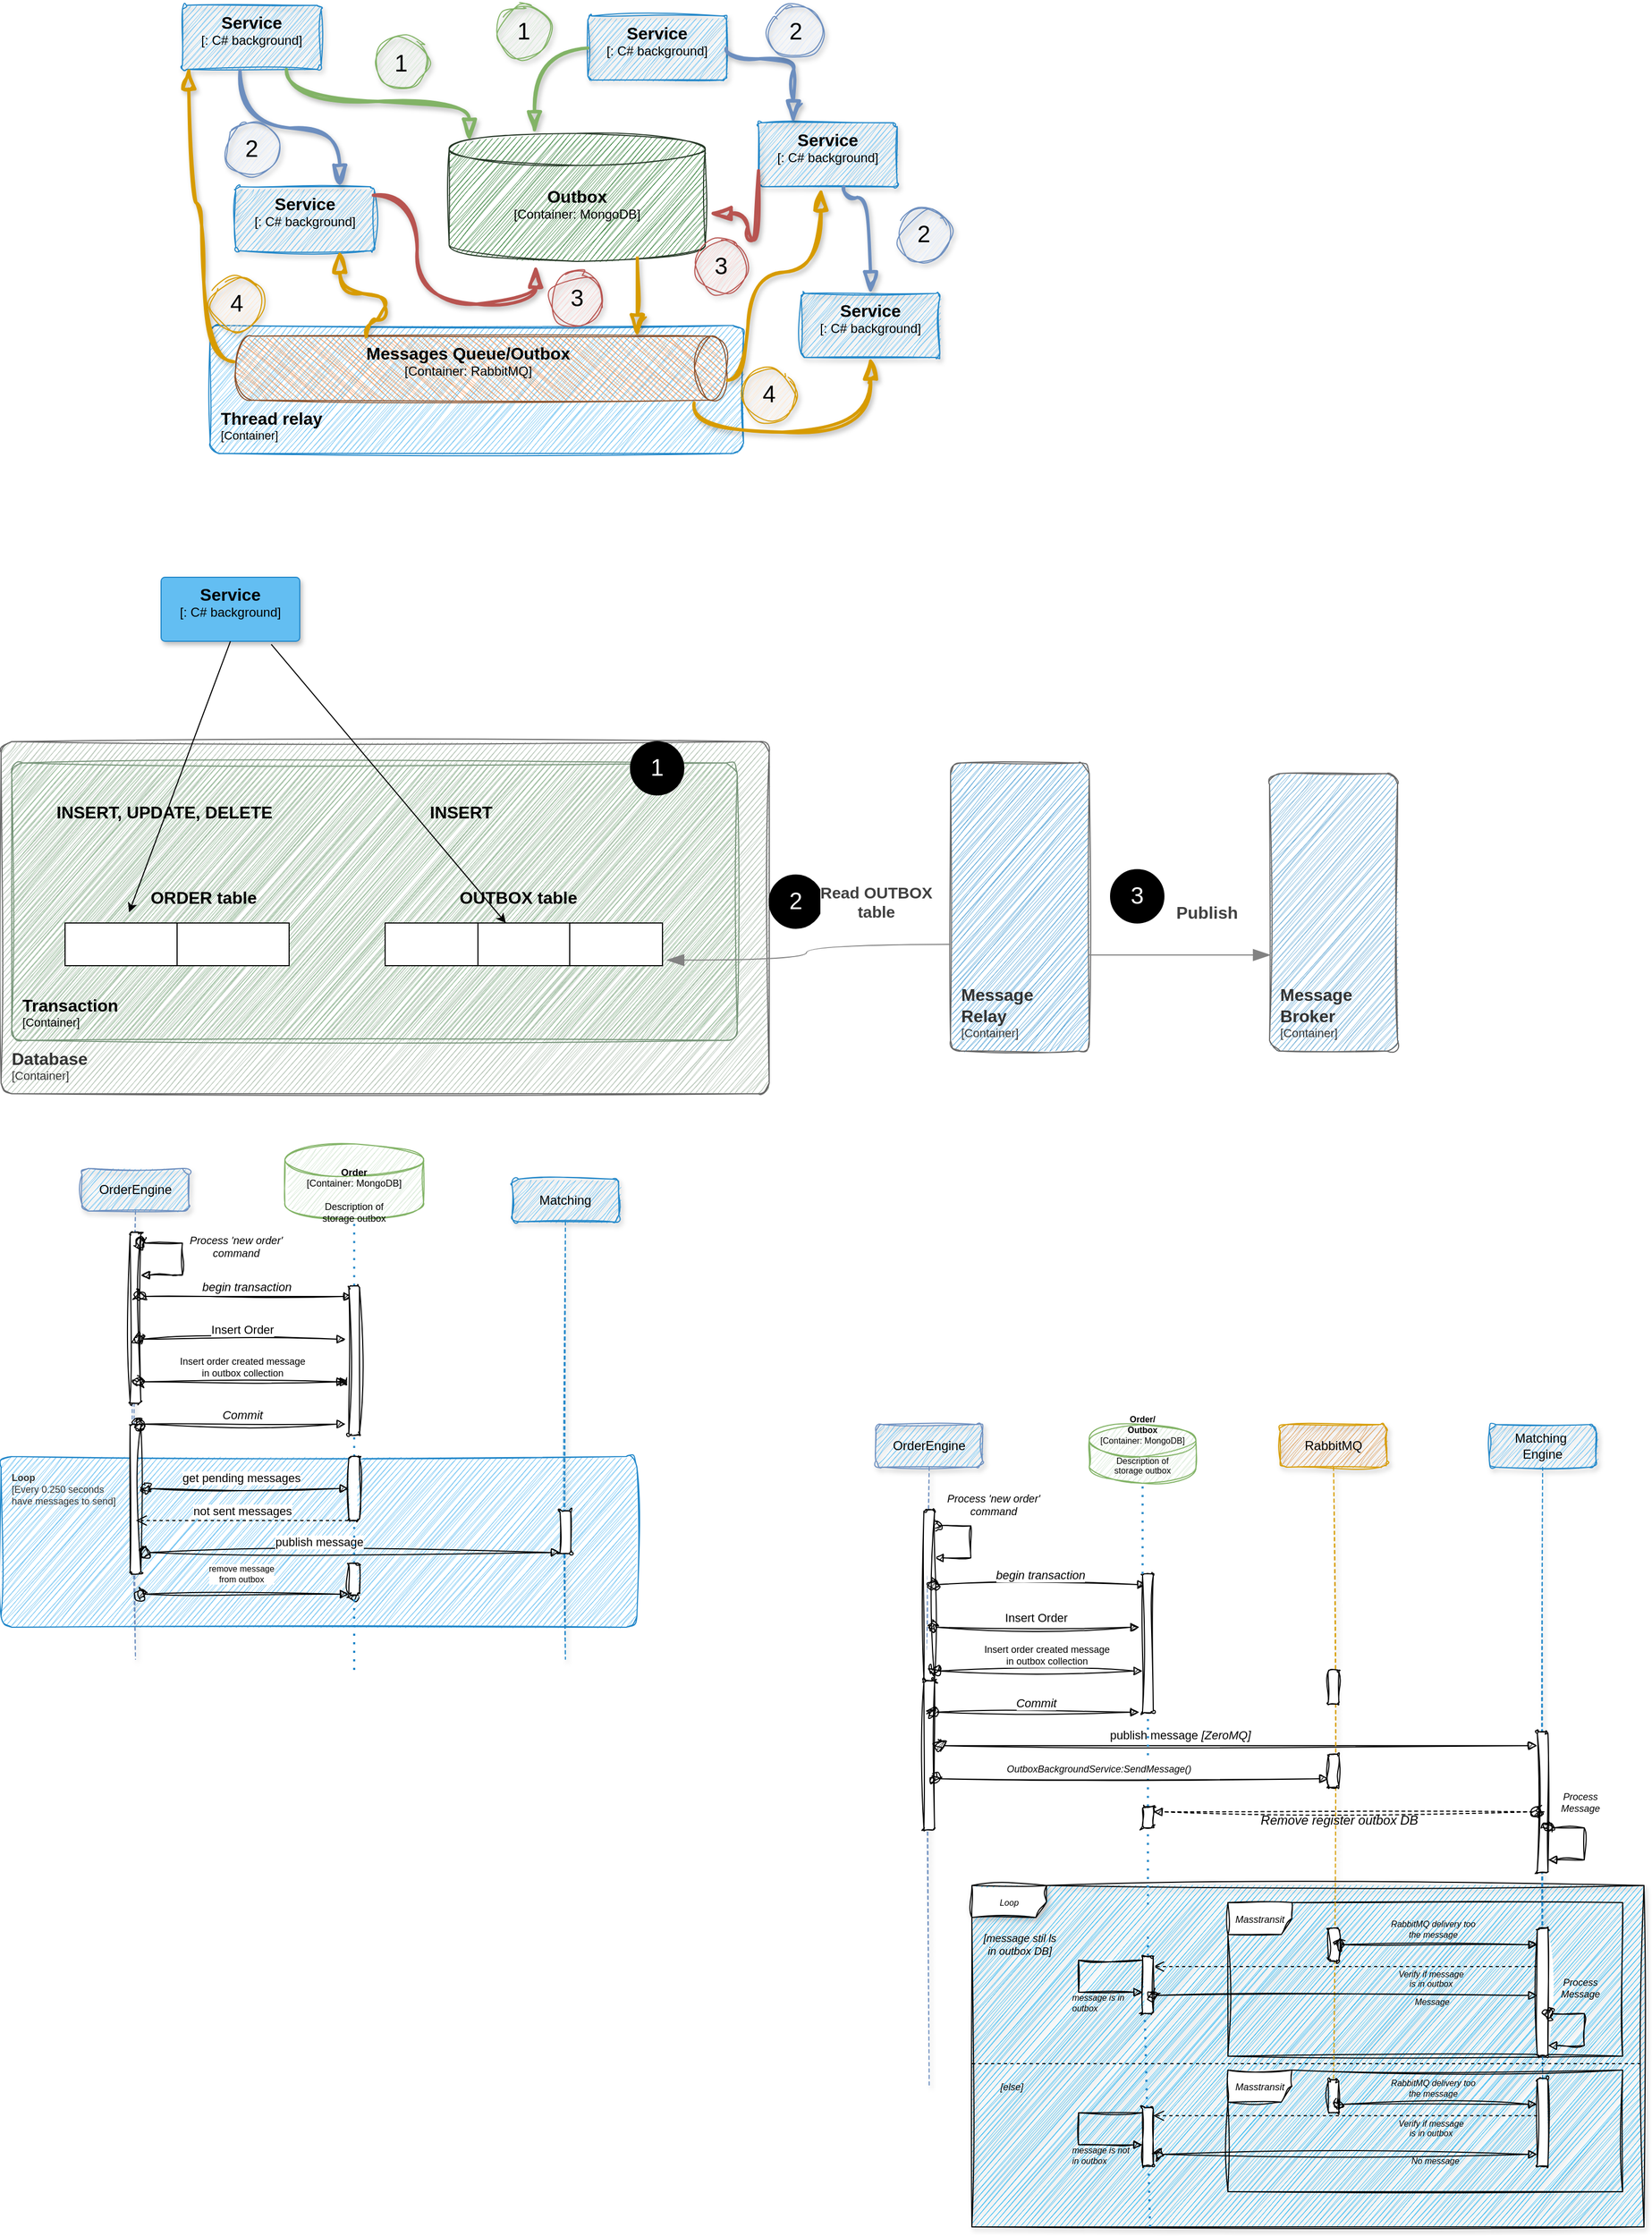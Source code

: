 <mxfile version="24.6.4" type="device">
  <diagram name="Page-1" id="jp84wiX7xe1HpqXk9hhP">
    <mxGraphModel dx="1760" dy="1636" grid="1" gridSize="10" guides="1" tooltips="1" connect="1" arrows="1" fold="1" page="1" pageScale="1" pageWidth="850" pageHeight="1100" math="0" shadow="0">
      <root>
        <mxCell id="0" />
        <mxCell id="1" parent="0" />
        <mxCell id="J2wZCcpqfvK2SJkcsM0K-8" value="&lt;span style=&quot;font-size: 8px;&quot;&gt;&lt;i&gt;Loop&lt;/i&gt;&lt;/span&gt;" style="shape=umlFrame;whiteSpace=wrap;html=1;pointerEvents=0;shadow=1;width=70;height=30;sketch=1;curveFitting=1;jiggle=2;fillColor=default;swimlaneFillColor=#29b6f2;" parent="1" vertex="1">
          <mxGeometry x="920" y="1932" width="630" height="320" as="geometry" />
        </mxCell>
        <mxCell id="J2wZCcpqfvK2SJkcsM0K-10" value="&lt;font style=&quot;font-size: 9px;&quot;&gt;&lt;i&gt;Masstransit&lt;/i&gt;&lt;/font&gt;" style="shape=umlFrame;whiteSpace=wrap;html=1;pointerEvents=0;sketch=1;curveFitting=1;jiggle=2;" parent="1" vertex="1">
          <mxGeometry x="1160" y="1948" width="370" height="144" as="geometry" />
        </mxCell>
        <object placeholders="1" c4Name="Loop" c4Type="SystemScopeBoundary" c4Application="Every 0.250 seconds&#xa;have messages to send" label="&lt;font style=&quot;font-size: 9px;&quot;&gt;&lt;b style=&quot;font-size: 9px;&quot;&gt;&lt;div style=&quot;text-align: left; font-size: 9px;&quot;&gt;%c4Name%&lt;/div&gt;&lt;/b&gt;&lt;/font&gt;&lt;div style=&quot;text-align: left; font-size: 9px;&quot;&gt;[%c4Application%]&lt;/div&gt;" id="RgLUPbMFcPm35V3ERX6u-15">
          <mxCell style="rounded=1;fontSize=9;whiteSpace=wrap;html=1;arcSize=20;fillColor=#63bef2;strokeColor=#2086c9;fontColor=#333333;labelBackgroundColor=none;align=left;verticalAlign=top;labelBorderColor=none;spacingTop=0;spacing=10;metaEdit=1;rotatable=0;perimeter=rectanglePerimeter;noLabel=0;labelPadding=0;allowArrows=0;connectable=0;expand=0;recursiveResize=0;editable=1;pointerEvents=0;absoluteArcSize=1;points=[[0.25,0,0],[0.5,0,0],[0.75,0,0],[1,0.25,0],[1,0.5,0],[1,0.75,0],[0.75,1,0],[0.5,1,0],[0.25,1,0],[0,0.75,0],[0,0.5,0],[0,0.25,0]];sketch=1;curveFitting=1;jiggle=2;" parent="1" vertex="1">
            <mxGeometry x="10" y="1530" width="596" height="160" as="geometry" />
          </mxCell>
        </object>
        <object placeholders="1" c4Name="Thread relay" c4Type="ContainerScopeBoundary" c4Application="Container" label="&lt;font style=&quot;font-size: 16px&quot;&gt;&lt;b&gt;&lt;div style=&quot;text-align: left&quot;&gt;%c4Name%&lt;/div&gt;&lt;/b&gt;&lt;/font&gt;&lt;div style=&quot;text-align: left&quot;&gt;[%c4Application%]&lt;/div&gt;" id="sRBXPEC6CnhFeX8Rd4L1-20">
          <mxCell style="rounded=1;fontSize=11;whiteSpace=wrap;html=1;arcSize=20;fillColor=#63bef2;strokeColor=#2086c9;labelBackgroundColor=none;align=left;verticalAlign=bottom;labelBorderColor=none;spacingTop=0;spacing=10;metaEdit=1;rotatable=0;perimeter=rectanglePerimeter;noLabel=0;labelPadding=0;allowArrows=0;connectable=0;expand=0;recursiveResize=0;editable=1;pointerEvents=0;absoluteArcSize=1;points=[[0.25,0,0],[0.5,0,0],[0.75,0,0],[1,0.25,0],[1,0.5,0],[1,0.75,0],[0.75,1,0],[0.5,1,0],[0.25,1,0],[0,0.75,0],[0,0.5,0],[0,0.25,0]];sketch=1;curveFitting=1;jiggle=2;" parent="1" vertex="1">
            <mxGeometry x="206" y="470" width="500" height="120" as="geometry" />
          </mxCell>
        </object>
        <object placeholders="1" c4Name="Messages Queue/Outbox" c4Type="Container" c4Technology="RabbitMQ" c4Description="" label="&lt;font style=&quot;font-size: 16px&quot;&gt;&lt;b&gt;%c4Name%&lt;/b&gt;&lt;/font&gt;&lt;div&gt;[%c4Type%:&amp;nbsp;%c4Technology%]&lt;/div&gt;&lt;br&gt;&lt;div&gt;&lt;font style=&quot;font-size: 11px&quot;&gt;&lt;font&gt;%c4Description%&lt;/font&gt;&lt;/font&gt;&lt;/div&gt;" id="cbHOGmEnmN4e4WHKEx2--1">
          <mxCell style="shape=cylinder3;size=15;direction=south;whiteSpace=wrap;html=1;boundedLbl=1;rounded=0;labelBackgroundColor=none;fillColor=#ef8e4e;fontSize=12;fontColor=#000000;align=center;strokeColor=#8b522d;metaEdit=1;points=[[0.5,0,0],[1,0.25,0],[1,0.5,0],[1,0.75,0],[0.5,1,0],[0,0.75,0],[0,0.5,0],[0,0.25,0]];resizable=1;sketch=1;curveFitting=1;jiggle=2;" parent="1" vertex="1">
            <mxGeometry x="230" y="480" width="460" height="60" as="geometry" />
          </mxCell>
        </object>
        <object placeholders="1" c4Name="Service" c4Type="" c4Technology="C# background" c4Description="" label="&lt;font style=&quot;font-size: 16px&quot;&gt;&lt;b&gt;%c4Name%&lt;/b&gt;&lt;/font&gt;&lt;div&gt;[%c4Type%: %c4Technology%]&lt;/div&gt;&lt;br&gt;&lt;div&gt;&lt;font style=&quot;font-size: 11px&quot;&gt;%c4Description%&lt;/font&gt;&lt;/div&gt;" id="cbHOGmEnmN4e4WHKEx2--2">
          <mxCell style="rounded=1;whiteSpace=wrap;html=1;labelBackgroundColor=none;fillColor=#63BEF2;fontColor=#000000;align=center;arcSize=6;strokeColor=#2086C9;metaEdit=1;resizable=1;points=[[0.25,0,0],[0.5,0,0],[0.75,0,0],[1,0.25,0],[1,0.5,0],[1,0.75,0],[0.75,1,0],[0.5,1,0],[0.25,1,0],[0,0.75,0],[0,0.5,0],[0,0.25,0]];sketch=1;curveFitting=1;jiggle=2;shadow=1;" parent="1" vertex="1">
            <mxGeometry x="180" y="170" width="130" height="60" as="geometry" />
          </mxCell>
        </object>
        <object placeholders="1" c4Name="Service" c4Type="" c4Technology="C# background" c4Description="" label="&lt;font style=&quot;font-size: 16px&quot;&gt;&lt;b&gt;%c4Name%&lt;/b&gt;&lt;/font&gt;&lt;div&gt;[%c4Type%: %c4Technology%]&lt;/div&gt;&lt;br&gt;&lt;div&gt;&lt;font style=&quot;font-size: 11px&quot;&gt;%c4Description%&lt;/font&gt;&lt;/div&gt;" id="cbHOGmEnmN4e4WHKEx2--3">
          <mxCell style="rounded=1;whiteSpace=wrap;html=1;labelBackgroundColor=none;fillColor=#63BEF2;fontColor=#000000;align=center;arcSize=6;strokeColor=#2086C9;metaEdit=1;resizable=1;points=[[0.25,0,0],[0.5,0,0],[0.75,0,0],[1,0.25,0],[1,0.5,0],[1,0.75,0],[0.75,1,0],[0.5,1,0],[0.25,1,0],[0,0.75,0],[0,0.5,0],[0,0.25,0]];shadow=1;sketch=1;curveFitting=1;jiggle=2;" parent="1" vertex="1">
            <mxGeometry x="760" y="440" width="130" height="60" as="geometry" />
          </mxCell>
        </object>
        <object placeholders="1" c4Name="Service" c4Type="" c4Technology="C# background" c4Description="" label="&lt;font style=&quot;font-size: 16px&quot;&gt;&lt;b&gt;%c4Name%&lt;/b&gt;&lt;/font&gt;&lt;div&gt;[%c4Type%: %c4Technology%]&lt;/div&gt;&lt;br&gt;&lt;div&gt;&lt;font style=&quot;font-size: 11px&quot;&gt;%c4Description%&lt;/font&gt;&lt;/div&gt;" id="cbHOGmEnmN4e4WHKEx2--4">
          <mxCell style="rounded=1;whiteSpace=wrap;html=1;labelBackgroundColor=none;fillColor=#63BEF2;fontColor=#000000;align=center;arcSize=6;strokeColor=#2086C9;metaEdit=1;resizable=1;points=[[0.25,0,0],[0.5,0,0],[0.75,0,0],[1,0.25,0],[1,0.5,0],[1,0.75,0],[0.75,1,0],[0.5,1,0],[0.25,1,0],[0,0.75,0],[0,0.5,0],[0,0.25,0]];sketch=1;curveFitting=1;jiggle=2;shadow=1;" parent="1" vertex="1">
            <mxGeometry x="230" y="340" width="130" height="60" as="geometry" />
          </mxCell>
        </object>
        <object placeholders="1" c4Name="Service" c4Type="" c4Technology="C# background" c4Description="" label="&lt;font style=&quot;font-size: 16px&quot;&gt;&lt;b&gt;%c4Name%&lt;/b&gt;&lt;/font&gt;&lt;div&gt;[%c4Type%: %c4Technology%]&lt;/div&gt;&lt;br&gt;&lt;div&gt;&lt;font style=&quot;font-size: 11px&quot;&gt;%c4Description%&lt;/font&gt;&lt;/div&gt;" id="cbHOGmEnmN4e4WHKEx2--5">
          <mxCell style="rounded=1;whiteSpace=wrap;html=1;labelBackgroundColor=none;fillColor=#63BEF2;fontColor=#000000;align=center;arcSize=6;strokeColor=#2086C9;metaEdit=1;resizable=1;points=[[0.25,0,0],[0.5,0,0],[0.75,0,0],[1,0.25,0],[1,0.5,0],[1,0.75,0],[0.75,1,0],[0.5,1,0],[0.25,1,0],[0,0.75,0],[0,0.5,0],[0,0.25,0]];sketch=1;curveFitting=1;jiggle=2;shadow=1;" parent="1" vertex="1">
            <mxGeometry x="560" y="180" width="130" height="60" as="geometry" />
          </mxCell>
        </object>
        <object placeholders="1" c4Name="Service" c4Type="" c4Technology="C# background" c4Description="" label="&lt;font style=&quot;font-size: 16px&quot;&gt;&lt;b&gt;%c4Name%&lt;/b&gt;&lt;/font&gt;&lt;div&gt;[%c4Type%: %c4Technology%]&lt;/div&gt;&lt;br&gt;&lt;div&gt;&lt;font style=&quot;font-size: 11px&quot;&gt;%c4Description%&lt;/font&gt;&lt;/div&gt;" id="cbHOGmEnmN4e4WHKEx2--7">
          <mxCell style="rounded=1;whiteSpace=wrap;html=1;labelBackgroundColor=none;fillColor=#63BEF2;fontColor=#000000;align=center;arcSize=6;strokeColor=#2086C9;metaEdit=1;resizable=1;points=[[0.25,0,0],[0.5,0,0],[0.75,0,0],[1,0.25,0],[1,0.5,0],[1,0.75,0],[0.75,1,0],[0.5,1,0],[0.25,1,0],[0,0.75,0],[0,0.5,0],[0,0.25,0]];sketch=1;curveFitting=1;jiggle=2;shadow=1;" parent="1" vertex="1">
            <mxGeometry x="720" y="280" width="130" height="60" as="geometry" />
          </mxCell>
        </object>
        <object placeholders="1" c4Name="Outbox" c4Type="Container" c4Technology="MongoDB" c4Description="" label="&lt;font style=&quot;font-size: 16px&quot;&gt;&lt;b&gt;%c4Name%&lt;/b&gt;&lt;/font&gt;&lt;div&gt;[%c4Type%:&amp;nbsp;%c4Technology%]&lt;/div&gt;&lt;br&gt;&lt;div&gt;&lt;font style=&quot;font-size: 11px&quot;&gt;&lt;font&gt;%c4Description%&lt;/font&gt;&lt;/font&gt;&lt;/div&gt;" id="cbHOGmEnmN4e4WHKEx2--8">
          <mxCell style="shape=cylinder3;size=15;whiteSpace=wrap;html=1;boundedLbl=1;rounded=0;labelBackgroundColor=none;fillColor=#2d7b33;fontSize=12;fontColor=#000000;align=center;strokeColor=#253726;metaEdit=1;points=[[0.5,0,0],[1,0.25,0],[1,0.5,0],[1,0.75,0],[0.5,1,0],[0,0.75,0],[0,0.5,0],[0,0.25,0]];resizable=0;sketch=1;curveFitting=1;jiggle=2;" parent="1" vertex="1">
            <mxGeometry x="430" y="290" width="240" height="120" as="geometry" />
          </mxCell>
        </object>
        <object placeholders="1" c4Type="Relationship" id="cbHOGmEnmN4e4WHKEx2--9">
          <mxCell style="endArrow=blockThin;html=1;fontSize=10;fontColor=#404040;strokeWidth=3;endFill=1;strokeColor=#82b366;elbow=vertical;metaEdit=1;endSize=14;startSize=14;jumpStyle=arc;jumpSize=16;rounded=0;edgeStyle=orthogonalEdgeStyle;exitX=0.75;exitY=1;exitDx=0;exitDy=0;exitPerimeter=0;entryX=0.079;entryY=0.058;entryDx=0;entryDy=0;entryPerimeter=0;curved=1;sketch=1;curveFitting=1;jiggle=2;shadow=1;" parent="1" source="cbHOGmEnmN4e4WHKEx2--2" target="cbHOGmEnmN4e4WHKEx2--8" edge="1">
            <mxGeometry width="240" relative="1" as="geometry">
              <mxPoint x="360" y="260" as="sourcePoint" />
              <mxPoint x="600" y="260" as="targetPoint" />
            </mxGeometry>
          </mxCell>
        </object>
        <object placeholders="1" c4Type="Relationship" id="cbHOGmEnmN4e4WHKEx2--10">
          <mxCell style="endArrow=blockThin;html=1;fontSize=10;fontColor=#404040;strokeWidth=3;endFill=1;strokeColor=#6c8ebf;elbow=vertical;metaEdit=1;endSize=14;startSize=14;jumpStyle=arc;jumpSize=16;rounded=0;edgeStyle=orthogonalEdgeStyle;exitX=0.415;exitY=1.017;exitDx=0;exitDy=0;exitPerimeter=0;entryX=0.75;entryY=0;entryDx=0;entryDy=0;entryPerimeter=0;curved=1;sketch=1;curveFitting=1;jiggle=2;shadow=1;" parent="1" source="cbHOGmEnmN4e4WHKEx2--2" target="cbHOGmEnmN4e4WHKEx2--4" edge="1">
            <mxGeometry width="240" relative="1" as="geometry">
              <mxPoint x="288" y="240" as="sourcePoint" />
              <mxPoint x="459" y="307" as="targetPoint" />
            </mxGeometry>
          </mxCell>
        </object>
        <object placeholders="1" c4Type="Relationship" id="cbHOGmEnmN4e4WHKEx2--11">
          <mxCell style="endArrow=blockThin;html=1;fontSize=10;fontColor=#404040;strokeWidth=3;endFill=1;strokeColor=#82b366;elbow=vertical;metaEdit=1;endSize=14;startSize=14;jumpStyle=arc;jumpSize=16;rounded=0;edgeStyle=orthogonalEdgeStyle;exitX=0;exitY=0.5;exitDx=0;exitDy=0;exitPerimeter=0;curved=1;sketch=1;curveFitting=1;jiggle=2;shadow=1;" parent="1" source="cbHOGmEnmN4e4WHKEx2--5" target="cbHOGmEnmN4e4WHKEx2--8" edge="1">
            <mxGeometry width="240" relative="1" as="geometry">
              <mxPoint x="244" y="241" as="sourcePoint" />
              <mxPoint x="338" y="350" as="targetPoint" />
              <Array as="points">
                <mxPoint x="510" y="210" />
              </Array>
            </mxGeometry>
          </mxCell>
        </object>
        <object placeholders="1" c4Type="Relationship" id="cbHOGmEnmN4e4WHKEx2--12">
          <mxCell style="endArrow=blockThin;html=1;fontSize=10;fontColor=#404040;strokeWidth=3;endFill=1;strokeColor=#6c8ebf;elbow=vertical;metaEdit=1;endSize=14;startSize=14;jumpStyle=arc;jumpSize=16;rounded=0;edgeStyle=orthogonalEdgeStyle;exitX=1;exitY=0.5;exitDx=0;exitDy=0;exitPerimeter=0;curved=1;entryX=0.25;entryY=0;entryDx=0;entryDy=0;entryPerimeter=0;shadow=1;sketch=1;curveFitting=1;jiggle=2;" parent="1" source="cbHOGmEnmN4e4WHKEx2--5" target="cbHOGmEnmN4e4WHKEx2--7" edge="1">
            <mxGeometry width="240" relative="1" as="geometry">
              <mxPoint x="570" y="220" as="sourcePoint" />
              <mxPoint x="520" y="300" as="targetPoint" />
              <Array as="points">
                <mxPoint x="690" y="220" />
                <mxPoint x="753" y="220" />
                <mxPoint x="753" y="240" />
              </Array>
            </mxGeometry>
          </mxCell>
        </object>
        <object placeholders="1" c4Type="Relationship" id="cbHOGmEnmN4e4WHKEx2--13">
          <mxCell style="endArrow=blockThin;html=1;fontSize=10;fontColor=#404040;strokeWidth=3;endFill=1;strokeColor=#d79b00;elbow=vertical;metaEdit=1;endSize=14;startSize=14;jumpStyle=arc;jumpSize=16;rounded=0;edgeStyle=orthogonalEdgeStyle;exitX=0.4;exitY=1.004;exitDx=0;exitDy=0;exitPerimeter=0;entryX=0.046;entryY=0.967;entryDx=0;entryDy=0;entryPerimeter=0;curved=1;sketch=1;curveFitting=1;jiggle=2;shadow=1;" parent="1" source="cbHOGmEnmN4e4WHKEx2--1" target="cbHOGmEnmN4e4WHKEx2--2" edge="1">
            <mxGeometry width="240" relative="1" as="geometry">
              <mxPoint x="244" y="241" as="sourcePoint" />
              <mxPoint x="338" y="350" as="targetPoint" />
              <Array as="points">
                <mxPoint x="200" y="504" />
                <mxPoint x="200" y="355" />
                <mxPoint x="186" y="355" />
              </Array>
            </mxGeometry>
          </mxCell>
        </object>
        <object placeholders="1" c4Type="Relationship" id="cbHOGmEnmN4e4WHKEx2--14">
          <mxCell style="endArrow=blockThin;html=1;fontSize=10;fontColor=#404040;strokeWidth=3;endFill=1;strokeColor=#b85450;elbow=vertical;metaEdit=1;endSize=14;startSize=14;jumpStyle=arc;jumpSize=16;rounded=0;edgeStyle=orthogonalEdgeStyle;entryX=1.017;entryY=0.625;entryDx=0;entryDy=0;entryPerimeter=0;curved=1;exitX=0;exitY=0.75;exitDx=0;exitDy=0;exitPerimeter=0;sketch=1;curveFitting=1;jiggle=2;shadow=1;" parent="1" source="cbHOGmEnmN4e4WHKEx2--7" target="cbHOGmEnmN4e4WHKEx2--8" edge="1">
            <mxGeometry width="240" relative="1" as="geometry">
              <mxPoint x="700" y="510" as="sourcePoint" />
              <mxPoint x="196" y="238" as="targetPoint" />
              <Array as="points">
                <mxPoint x="720" y="390" />
                <mxPoint x="710" y="390" />
                <mxPoint x="710" y="365" />
              </Array>
            </mxGeometry>
          </mxCell>
        </object>
        <object placeholders="1" c4Type="Relationship" id="cbHOGmEnmN4e4WHKEx2--15">
          <mxCell style="endArrow=blockThin;html=1;fontSize=10;fontColor=#404040;strokeWidth=3;endFill=1;strokeColor=#6c8ebf;elbow=vertical;metaEdit=1;endSize=14;startSize=14;jumpStyle=arc;jumpSize=16;rounded=0;edgeStyle=orthogonalEdgeStyle;exitX=1;exitY=0.5;exitDx=0;exitDy=0;exitPerimeter=0;curved=1;shadow=1;sketch=1;curveFitting=1;jiggle=2;" parent="1" target="cbHOGmEnmN4e4WHKEx2--3" edge="1">
            <mxGeometry width="240" relative="1" as="geometry">
              <mxPoint x="800" y="340" as="sourcePoint" />
              <mxPoint x="863" y="410" as="targetPoint" />
              <Array as="points">
                <mxPoint x="800" y="350" />
                <mxPoint x="825" y="350" />
              </Array>
            </mxGeometry>
          </mxCell>
        </object>
        <object placeholders="1" c4Type="Relationship" id="cbHOGmEnmN4e4WHKEx2--16">
          <mxCell style="endArrow=blockThin;html=1;fontSize=10;fontColor=#404040;strokeWidth=3;endFill=1;strokeColor=#d79b00;elbow=vertical;metaEdit=1;endSize=14;startSize=14;jumpStyle=arc;jumpSize=16;rounded=0;edgeStyle=orthogonalEdgeStyle;entryX=0.5;entryY=1;entryDx=0;entryDy=0;entryPerimeter=0;curved=1;exitX=1.043;exitY=0.066;exitDx=0;exitDy=0;exitPerimeter=0;sketch=1;curveFitting=1;jiggle=2;shadow=1;" parent="1" source="cbHOGmEnmN4e4WHKEx2--1" target="cbHOGmEnmN4e4WHKEx2--3" edge="1">
            <mxGeometry width="240" relative="1" as="geometry">
              <mxPoint x="682" y="718" as="sourcePoint" />
              <mxPoint x="760" y="550" as="targetPoint" />
              <Array as="points">
                <mxPoint x="660" y="570" />
                <mxPoint x="825" y="570" />
              </Array>
            </mxGeometry>
          </mxCell>
        </object>
        <object placeholders="1" c4Type="Relationship" id="cbHOGmEnmN4e4WHKEx2--17">
          <mxCell style="endArrow=blockThin;html=1;fontSize=10;fontColor=#404040;strokeWidth=3;endFill=1;strokeColor=#d79b00;elbow=vertical;metaEdit=1;endSize=14;startSize=14;jumpStyle=arc;jumpSize=16;rounded=0;edgeStyle=orthogonalEdgeStyle;entryX=0.45;entryY=1.028;entryDx=0;entryDy=0;entryPerimeter=0;curved=1;exitX=0.69;exitY=-0.002;exitDx=0;exitDy=0;exitPerimeter=0;sketch=1;curveFitting=1;jiggle=2;shadow=1;" parent="1" source="cbHOGmEnmN4e4WHKEx2--1" target="cbHOGmEnmN4e4WHKEx2--7" edge="1">
            <mxGeometry width="240" relative="1" as="geometry">
              <mxPoint x="700" y="521" as="sourcePoint" />
              <mxPoint x="778" y="351" as="targetPoint" />
              <Array as="points">
                <mxPoint x="710" y="521" />
                <mxPoint x="710" y="420" />
                <mxPoint x="779" y="420" />
              </Array>
            </mxGeometry>
          </mxCell>
        </object>
        <object placeholders="1" c4Type="Relationship" id="cbHOGmEnmN4e4WHKEx2--18">
          <mxCell style="endArrow=blockThin;html=1;fontSize=10;fontColor=#404040;strokeWidth=3;endFill=1;strokeColor=#d79b00;elbow=vertical;metaEdit=1;endSize=14;startSize=14;jumpStyle=arc;jumpSize=16;rounded=0;edgeStyle=orthogonalEdgeStyle;entryX=0.75;entryY=1;entryDx=0;entryDy=0;entryPerimeter=0;curved=1;exitX=0.008;exitY=0.734;exitDx=0;exitDy=0;exitPerimeter=0;sketch=1;curveFitting=1;jiggle=2;shadow=1;" parent="1" source="cbHOGmEnmN4e4WHKEx2--1" target="cbHOGmEnmN4e4WHKEx2--4" edge="1">
            <mxGeometry width="240" relative="1" as="geometry">
              <mxPoint x="390" y="465" as="sourcePoint" />
              <mxPoint x="457" y="426" as="targetPoint" />
              <Array as="points">
                <mxPoint x="352" y="465" />
                <mxPoint x="370" y="465" />
                <mxPoint x="370" y="440" />
                <mxPoint x="327" y="440" />
              </Array>
            </mxGeometry>
          </mxCell>
        </object>
        <object placeholders="1" c4Type="Relationship" id="cbHOGmEnmN4e4WHKEx2--19">
          <mxCell style="endArrow=blockThin;html=1;fontSize=10;fontColor=#404040;strokeWidth=3;endFill=1;strokeColor=#b85450;elbow=vertical;metaEdit=1;endSize=14;startSize=14;jumpStyle=arc;jumpSize=16;rounded=0;edgeStyle=orthogonalEdgeStyle;exitX=0.992;exitY=0.133;exitDx=0;exitDy=0;exitPerimeter=0;curved=1;entryX=0.338;entryY=1.033;entryDx=0;entryDy=0;entryPerimeter=0;sketch=1;curveFitting=1;jiggle=2;shadow=1;" parent="1" source="cbHOGmEnmN4e4WHKEx2--4" target="cbHOGmEnmN4e4WHKEx2--8" edge="1">
            <mxGeometry width="240" relative="1" as="geometry">
              <mxPoint x="450" y="380" as="sourcePoint" />
              <mxPoint x="400" y="460" as="targetPoint" />
              <Array as="points">
                <mxPoint x="400" y="348" />
                <mxPoint x="400" y="450" />
                <mxPoint x="511" y="450" />
              </Array>
            </mxGeometry>
          </mxCell>
        </object>
        <object placeholders="1" c4Name="Service" c4Type="" c4Technology="C# background" c4Description="" label="&lt;font style=&quot;font-size: 16px&quot;&gt;&lt;b&gt;%c4Name%&lt;/b&gt;&lt;/font&gt;&lt;div&gt;[%c4Type%: %c4Technology%]&lt;/div&gt;&lt;br&gt;&lt;div&gt;&lt;font style=&quot;font-size: 11px&quot;&gt;%c4Description%&lt;/font&gt;&lt;/div&gt;" id="cbHOGmEnmN4e4WHKEx2--20">
          <mxCell style="rounded=1;whiteSpace=wrap;html=1;labelBackgroundColor=none;fillColor=#63BEF2;fontColor=#000000;align=center;arcSize=6;strokeColor=#2086C9;metaEdit=1;resizable=1;points=[[0.25,0,0],[0.5,0,0],[0.75,0,0],[1,0.25,0],[1,0.5,0],[1,0.75,0],[0.75,1,0],[0.5,1,0],[0.25,1,0],[0,0.75,0],[0,0.5,0],[0,0.25,0]];shadow=1;" parent="1" vertex="1">
            <mxGeometry x="160" y="706" width="130" height="60" as="geometry" />
          </mxCell>
        </object>
        <object placeholders="1" c4Name="Database" c4Type="ContainerScopeBoundary" c4Application="Container" label="&lt;font style=&quot;font-size: 16px&quot;&gt;&lt;b&gt;&lt;div style=&quot;text-align: left&quot;&gt;%c4Name%&lt;/div&gt;&lt;/b&gt;&lt;/font&gt;&lt;div style=&quot;text-align: left&quot;&gt;[%c4Application%]&lt;/div&gt;" id="cbHOGmEnmN4e4WHKEx2--21">
          <mxCell style="rounded=1;fontSize=11;whiteSpace=wrap;html=1;arcSize=20;fillColor=#a9bbaa;strokeColor=#666666;fontColor=#333333;labelBackgroundColor=none;align=left;verticalAlign=bottom;labelBorderColor=none;spacingTop=0;spacing=10;metaEdit=1;rotatable=0;perimeter=rectanglePerimeter;noLabel=0;labelPadding=0;allowArrows=0;connectable=0;expand=0;recursiveResize=0;editable=1;pointerEvents=0;absoluteArcSize=1;points=[[0.25,0,0],[0.5,0,0],[0.75,0,0],[1,0.25,0],[1,0.5,0],[1,0.75,0],[0.75,1,0],[0.5,1,0],[0.25,1,0],[0,0.75,0],[0,0.5,0],[0,0.25,0]];sketch=1;curveFitting=1;jiggle=2;" parent="1" vertex="1">
            <mxGeometry x="10" y="860" width="720" height="330" as="geometry" />
          </mxCell>
        </object>
        <object placeholders="1" c4Name="Transaction" c4Type="ContainerScopeBoundary" c4Application="Container" label="&lt;font style=&quot;font-size: 16px&quot;&gt;&lt;b&gt;&lt;div style=&quot;text-align: left&quot;&gt;%c4Name%&lt;/div&gt;&lt;/b&gt;&lt;/font&gt;&lt;div style=&quot;text-align: left&quot;&gt;[%c4Application%]&lt;/div&gt;" id="cbHOGmEnmN4e4WHKEx2--22">
          <mxCell style="rounded=1;fontSize=11;whiteSpace=wrap;html=1;arcSize=20;fillColor=#95bc98;strokeColor=#769378;labelBackgroundColor=none;align=left;verticalAlign=bottom;labelBorderColor=none;spacingTop=0;spacing=10;metaEdit=1;rotatable=0;perimeter=rectanglePerimeter;noLabel=0;labelPadding=0;allowArrows=0;connectable=0;expand=0;recursiveResize=0;editable=1;pointerEvents=0;absoluteArcSize=1;points=[[0.25,0,0],[0.5,0,0],[0.75,0,0],[1,0.25,0],[1,0.5,0],[1,0.75,0],[0.75,1,0],[0.5,1,0],[0.25,1,0],[0,0.75,0],[0,0.5,0],[0,0.25,0]];sketch=1;curveFitting=1;jiggle=2;" parent="1" vertex="1">
            <mxGeometry x="20" y="880" width="680" height="260" as="geometry" />
          </mxCell>
        </object>
        <object placeholders="1" c4Name="INSERT, UPDATE, DELETE" c4Type="ContainerScopeBoundary" c4Description="&#xa;" label="&lt;font style=&quot;font-size: 16px&quot;&gt;&lt;b&gt;&lt;div style=&quot;text-align: left&quot;&gt;%c4Name%&lt;/div&gt;&lt;/b&gt;&lt;/font&gt;&lt;div style=&quot;text-align: left&quot;&gt;%c4Description%&lt;/div&gt;" id="cbHOGmEnmN4e4WHKEx2--23">
          <mxCell style="text;html=1;strokeColor=none;fillColor=none;align=left;verticalAlign=top;whiteSpace=wrap;rounded=0;metaEdit=1;allowArrows=0;resizable=1;rotatable=0;connectable=0;recursiveResize=0;expand=0;pointerEvents=0;points=[[0.25,0,0],[0.5,0,0],[0.75,0,0],[1,0.25,0],[1,0.5,0],[1,0.75,0],[0.75,1,0],[0.5,1,0],[0.25,1,0],[0,0.75,0],[0,0.5,0],[0,0.25,0]];" parent="1" vertex="1">
            <mxGeometry x="60" y="910" width="260" height="40" as="geometry" />
          </mxCell>
        </object>
        <mxCell id="cbHOGmEnmN4e4WHKEx2--24" value="" style="shape=table;startSize=0;container=1;collapsible=0;childLayout=tableLayout;" parent="1" vertex="1">
          <mxGeometry x="70" y="1030" width="210" height="40" as="geometry" />
        </mxCell>
        <mxCell id="cbHOGmEnmN4e4WHKEx2--25" value="" style="shape=tableRow;horizontal=0;startSize=0;swimlaneHead=0;swimlaneBody=0;strokeColor=inherit;top=0;left=0;bottom=0;right=0;collapsible=0;dropTarget=0;fillColor=none;points=[[0,0.5],[1,0.5]];portConstraint=eastwest;" parent="cbHOGmEnmN4e4WHKEx2--24" vertex="1">
          <mxGeometry width="210" height="40" as="geometry" />
        </mxCell>
        <mxCell id="cbHOGmEnmN4e4WHKEx2--26" value="" style="shape=partialRectangle;html=1;whiteSpace=wrap;connectable=0;strokeColor=inherit;overflow=hidden;fillColor=none;top=0;left=0;bottom=0;right=0;pointerEvents=1;" parent="cbHOGmEnmN4e4WHKEx2--25" vertex="1">
          <mxGeometry width="105" height="40" as="geometry">
            <mxRectangle width="105" height="40" as="alternateBounds" />
          </mxGeometry>
        </mxCell>
        <mxCell id="cbHOGmEnmN4e4WHKEx2--27" value="" style="shape=partialRectangle;html=1;whiteSpace=wrap;connectable=0;strokeColor=inherit;overflow=hidden;fillColor=none;top=0;left=0;bottom=0;right=0;pointerEvents=1;" parent="cbHOGmEnmN4e4WHKEx2--25" vertex="1">
          <mxGeometry x="105" width="105" height="40" as="geometry">
            <mxRectangle width="105" height="40" as="alternateBounds" />
          </mxGeometry>
        </mxCell>
        <object placeholders="1" c4Name="OUTBOX table" c4Type="ContainerScopeBoundary" c4Description="&#xa;" label="&lt;font style=&quot;font-size: 16px&quot;&gt;&lt;b&gt;&lt;div style=&quot;&quot;&gt;%c4Name%&lt;/div&gt;&lt;/b&gt;&lt;/font&gt;&lt;div style=&quot;&quot;&gt;%c4Description%&lt;/div&gt;" id="cbHOGmEnmN4e4WHKEx2--28">
          <mxCell style="text;html=1;strokeColor=none;fillColor=none;align=center;verticalAlign=top;whiteSpace=wrap;rounded=0;metaEdit=1;allowArrows=0;resizable=1;rotatable=0;connectable=0;recursiveResize=0;expand=0;pointerEvents=0;points=[[0.25,0,0],[0.5,0,0],[0.75,0,0],[1,0.25,0],[1,0.5,0],[1,0.75,0],[0.75,1,0],[0.5,1,0],[0.25,1,0],[0,0.75,0],[0,0.5,0],[0,0.25,0]];" parent="1" vertex="1">
            <mxGeometry x="365" y="990" width="260" height="40" as="geometry" />
          </mxCell>
        </object>
        <mxCell id="cbHOGmEnmN4e4WHKEx2--29" value="" style="endArrow=classic;html=1;rounded=0;exitX=0.5;exitY=1;exitDx=0;exitDy=0;exitPerimeter=0;" parent="1" source="cbHOGmEnmN4e4WHKEx2--20" edge="1">
          <mxGeometry width="50" height="50" relative="1" as="geometry">
            <mxPoint x="430" y="780" as="sourcePoint" />
            <mxPoint x="130" y="1020" as="targetPoint" />
          </mxGeometry>
        </mxCell>
        <object placeholders="1" c4Name="INSERT" c4Type="ContainerScopeBoundary" c4Description="&#xa;" label="&lt;font style=&quot;font-size: 16px&quot;&gt;&lt;b&gt;&lt;div style=&quot;text-align: left&quot;&gt;%c4Name%&lt;/div&gt;&lt;/b&gt;&lt;/font&gt;&lt;div style=&quot;text-align: left&quot;&gt;%c4Description%&lt;/div&gt;" id="cbHOGmEnmN4e4WHKEx2--30">
          <mxCell style="text;html=1;strokeColor=none;fillColor=none;align=left;verticalAlign=top;whiteSpace=wrap;rounded=0;metaEdit=1;allowArrows=0;resizable=1;rotatable=0;connectable=0;recursiveResize=0;expand=0;pointerEvents=0;points=[[0.25,0,0],[0.5,0,0],[0.75,0,0],[1,0.25,0],[1,0.5,0],[1,0.75,0],[0.75,1,0],[0.5,1,0],[0.25,1,0],[0,0.75,0],[0,0.5,0],[0,0.25,0]];" parent="1" vertex="1">
            <mxGeometry x="410" y="910" width="100" height="40" as="geometry" />
          </mxCell>
        </object>
        <mxCell id="cbHOGmEnmN4e4WHKEx2--31" value="" style="shape=table;startSize=0;container=1;collapsible=0;childLayout=tableLayout;" parent="1" vertex="1">
          <mxGeometry x="370" y="1030" width="260" height="40" as="geometry" />
        </mxCell>
        <mxCell id="cbHOGmEnmN4e4WHKEx2--32" value="" style="shape=tableRow;horizontal=0;startSize=0;swimlaneHead=0;swimlaneBody=0;strokeColor=inherit;top=0;left=0;bottom=0;right=0;collapsible=0;dropTarget=0;fillColor=none;points=[[0,0.5],[1,0.5]];portConstraint=eastwest;" parent="cbHOGmEnmN4e4WHKEx2--31" vertex="1">
          <mxGeometry width="260" height="40" as="geometry" />
        </mxCell>
        <mxCell id="cbHOGmEnmN4e4WHKEx2--33" value="" style="shape=partialRectangle;html=1;whiteSpace=wrap;connectable=0;strokeColor=inherit;overflow=hidden;fillColor=none;top=0;left=0;bottom=0;right=0;pointerEvents=1;" parent="cbHOGmEnmN4e4WHKEx2--32" vertex="1">
          <mxGeometry width="87" height="40" as="geometry">
            <mxRectangle width="87" height="40" as="alternateBounds" />
          </mxGeometry>
        </mxCell>
        <mxCell id="cbHOGmEnmN4e4WHKEx2--34" value="" style="shape=partialRectangle;html=1;whiteSpace=wrap;connectable=0;strokeColor=inherit;overflow=hidden;fillColor=none;top=0;left=0;bottom=0;right=0;pointerEvents=1;" parent="cbHOGmEnmN4e4WHKEx2--32" vertex="1">
          <mxGeometry x="87" width="86" height="40" as="geometry">
            <mxRectangle width="86" height="40" as="alternateBounds" />
          </mxGeometry>
        </mxCell>
        <mxCell id="cbHOGmEnmN4e4WHKEx2--35" value="" style="shape=partialRectangle;html=1;whiteSpace=wrap;connectable=0;strokeColor=inherit;overflow=hidden;fillColor=none;top=0;left=0;bottom=0;right=0;pointerEvents=1;" parent="cbHOGmEnmN4e4WHKEx2--32" vertex="1">
          <mxGeometry x="173" width="87" height="40" as="geometry">
            <mxRectangle width="87" height="40" as="alternateBounds" />
          </mxGeometry>
        </mxCell>
        <object placeholders="1" c4Name="ORDER table" c4Type="ContainerScopeBoundary" c4Description="&#xa;" label="&lt;font style=&quot;font-size: 16px&quot;&gt;&lt;b&gt;&lt;div style=&quot;&quot;&gt;%c4Name%&lt;/div&gt;&lt;/b&gt;&lt;/font&gt;&lt;div style=&quot;&quot;&gt;%c4Description%&lt;/div&gt;" id="cbHOGmEnmN4e4WHKEx2--36">
          <mxCell style="text;html=1;strokeColor=none;fillColor=none;align=center;verticalAlign=top;whiteSpace=wrap;rounded=0;metaEdit=1;allowArrows=0;resizable=1;rotatable=0;connectable=0;recursiveResize=0;expand=0;pointerEvents=0;points=[[0.25,0,0],[0.5,0,0],[0.75,0,0],[1,0.25,0],[1,0.5,0],[1,0.75,0],[0.75,1,0],[0.5,1,0],[0.25,1,0],[0,0.75,0],[0,0.5,0],[0,0.25,0]];" parent="1" vertex="1">
            <mxGeometry x="70" y="990" width="260" height="40" as="geometry" />
          </mxCell>
        </object>
        <mxCell id="cbHOGmEnmN4e4WHKEx2--37" value="" style="endArrow=classic;html=1;rounded=0;exitX=0.794;exitY=1.046;exitDx=0;exitDy=0;exitPerimeter=0;" parent="1" source="cbHOGmEnmN4e4WHKEx2--20" target="cbHOGmEnmN4e4WHKEx2--32" edge="1">
          <mxGeometry width="50" height="50" relative="1" as="geometry">
            <mxPoint x="235" y="760" as="sourcePoint" />
            <mxPoint x="140" y="1030" as="targetPoint" />
          </mxGeometry>
        </mxCell>
        <mxCell id="cbHOGmEnmN4e4WHKEx2--39" value="1" style="ellipse;whiteSpace=wrap;html=1;aspect=fixed;fillColor=#000000;fontColor=#ffffff;fontSize=22;" parent="1" vertex="1">
          <mxGeometry x="600" y="860" width="50" height="50" as="geometry" />
        </mxCell>
        <object placeholders="1" c4Name="Message&#xa;Relay" c4Type="ContainerScopeBoundary" c4Application="Container" label="&lt;font style=&quot;font-size: 16px&quot;&gt;&lt;b&gt;&lt;div style=&quot;text-align: left&quot;&gt;%c4Name%&lt;/div&gt;&lt;/b&gt;&lt;/font&gt;&lt;div style=&quot;text-align: left&quot;&gt;[%c4Application%]&lt;/div&gt;" id="cbHOGmEnmN4e4WHKEx2--41">
          <mxCell style="rounded=1;fontSize=11;whiteSpace=wrap;html=1;arcSize=20;fillColor=#499dd4;strokeColor=#666666;fontColor=#333333;labelBackgroundColor=none;align=left;verticalAlign=bottom;labelBorderColor=none;spacingTop=0;spacing=10;metaEdit=1;rotatable=0;perimeter=rectanglePerimeter;noLabel=0;labelPadding=0;allowArrows=0;connectable=0;expand=0;recursiveResize=0;editable=1;pointerEvents=0;absoluteArcSize=1;points=[[0.25,0,0],[0.5,0,0],[0.75,0,0],[1,0.25,0],[1,0.5,0],[1,0.75,0],[0.75,1,0],[0.5,1,0],[0.25,1,0],[0,0.75,0],[0,0.5,0],[0,0.25,0]];sketch=1;curveFitting=1;jiggle=2;" parent="1" vertex="1">
            <mxGeometry x="900" y="880" width="130" height="270" as="geometry" />
          </mxCell>
        </object>
        <object placeholders="1" c4Name="Message&#xa;Broker" c4Type="ContainerScopeBoundary" c4Application="Container" label="&lt;font style=&quot;font-size: 16px&quot;&gt;&lt;b&gt;&lt;div style=&quot;text-align: left&quot;&gt;%c4Name%&lt;/div&gt;&lt;/b&gt;&lt;/font&gt;&lt;div style=&quot;text-align: left&quot;&gt;[%c4Application%]&lt;/div&gt;" id="cbHOGmEnmN4e4WHKEx2--42">
          <mxCell style="rounded=1;fontSize=11;whiteSpace=wrap;html=1;arcSize=20;fillColor=#65a9d5;strokeColor=#666666;fontColor=#333333;labelBackgroundColor=none;align=left;verticalAlign=bottom;labelBorderColor=none;spacingTop=0;spacing=10;metaEdit=1;rotatable=0;perimeter=rectanglePerimeter;noLabel=0;labelPadding=0;allowArrows=0;connectable=0;expand=0;recursiveResize=0;editable=1;pointerEvents=0;absoluteArcSize=1;points=[[0.25,0,0],[0.5,0,0],[0.75,0,0],[1,0.25,0],[1,0.5,0],[1,0.75,0],[0.75,1,0],[0.5,1,0],[0.25,1,0],[0,0.75,0],[0,0.5,0],[0,0.25,0]];sketch=1;curveFitting=1;jiggle=2;" parent="1" vertex="1">
            <mxGeometry x="1199" y="890" width="120" height="260" as="geometry" />
          </mxCell>
        </object>
        <mxCell id="cbHOGmEnmN4e4WHKEx2--44" value="2" style="ellipse;whiteSpace=wrap;html=1;aspect=fixed;fillColor=#000000;fontColor=#ffffff;fontSize=22;" parent="1" vertex="1">
          <mxGeometry x="730" y="985" width="50" height="50" as="geometry" />
        </mxCell>
        <mxCell id="cbHOGmEnmN4e4WHKEx2--45" value="3" style="ellipse;whiteSpace=wrap;html=1;aspect=fixed;fillColor=#000000;fontColor=#ffffff;fontSize=22;" parent="1" vertex="1">
          <mxGeometry x="1050" y="980" width="50" height="50" as="geometry" />
        </mxCell>
        <object placeholders="1" c4Type="Relationship" c4Description="Read OUTBOX&#xa;table" label="&lt;div style=&quot;text-align: left; font-size: 15px;&quot;&gt;&lt;div style=&quot;text-align: center; font-size: 15px;&quot;&gt;&lt;b style=&quot;font-size: 15px;&quot;&gt;%c4Description%&lt;/b&gt;&lt;/div&gt;&lt;/div&gt;" id="cbHOGmEnmN4e4WHKEx2--47">
          <mxCell style="endArrow=blockThin;html=1;fontSize=15;fontColor=#404040;strokeWidth=1;endFill=1;strokeColor=#828282;elbow=vertical;metaEdit=1;endSize=14;startSize=14;jumpStyle=arc;jumpSize=16;rounded=0;edgeStyle=orthogonalEdgeStyle;entryX=1.015;entryY=0.869;entryDx=0;entryDy=0;entryPerimeter=0;curved=1;" parent="1" target="cbHOGmEnmN4e4WHKEx2--32" edge="1">
            <mxGeometry x="-0.502" y="-40" width="240" relative="1" as="geometry">
              <mxPoint x="900" y="1050" as="sourcePoint" />
              <mxPoint x="580" y="930" as="targetPoint" />
              <mxPoint as="offset" />
            </mxGeometry>
          </mxCell>
        </object>
        <object placeholders="1" c4Type="Relationship" c4Description="Publish" label="&lt;div style=&quot;text-align: left; font-size: 16px;&quot;&gt;&lt;div style=&quot;text-align: center; font-size: 16px;&quot;&gt;&lt;b style=&quot;font-size: 16px;&quot;&gt;%c4Description%&lt;/b&gt;&lt;/div&gt;&lt;/div&gt;" id="cbHOGmEnmN4e4WHKEx2--48">
          <mxCell style="endArrow=blockThin;html=1;fontSize=16;fontColor=#404040;strokeWidth=1;endFill=1;strokeColor=#828282;elbow=vertical;metaEdit=1;endSize=14;startSize=14;jumpStyle=arc;jumpSize=16;rounded=0;edgeStyle=orthogonalEdgeStyle;curved=1;" parent="1" edge="1">
            <mxGeometry x="0.294" y="40" width="240" relative="1" as="geometry">
              <mxPoint x="1030" y="1060" as="sourcePoint" />
              <mxPoint x="1200" y="1060" as="targetPoint" />
              <mxPoint as="offset" />
            </mxGeometry>
          </mxCell>
        </object>
        <mxCell id="sRBXPEC6CnhFeX8Rd4L1-1" value="2" style="ellipse;whiteSpace=wrap;html=1;aspect=fixed;fillColor=#dae8fc;fontSize=22;strokeColor=#6c8ebf;sketch=1;curveFitting=1;jiggle=2;shadow=1;" parent="1" vertex="1">
          <mxGeometry x="220" y="280" width="50" height="50" as="geometry" />
        </mxCell>
        <mxCell id="sRBXPEC6CnhFeX8Rd4L1-8" value="2" style="ellipse;whiteSpace=wrap;html=1;aspect=fixed;fillColor=#dae8fc;fontSize=22;strokeColor=#6c8ebf;sketch=1;curveFitting=1;jiggle=2;shadow=1;" parent="1" vertex="1">
          <mxGeometry x="730" y="170" width="50" height="50" as="geometry" />
        </mxCell>
        <mxCell id="sRBXPEC6CnhFeX8Rd4L1-9" value="2" style="ellipse;whiteSpace=wrap;html=1;aspect=fixed;fillColor=#dae8fc;fontSize=22;strokeColor=#6c8ebf;sketch=1;curveFitting=1;jiggle=2;shadow=1;" parent="1" vertex="1">
          <mxGeometry x="850" y="360" width="50" height="50" as="geometry" />
        </mxCell>
        <mxCell id="sRBXPEC6CnhFeX8Rd4L1-10" value="1" style="ellipse;whiteSpace=wrap;html=1;aspect=fixed;fillColor=#d5e8d4;fontSize=22;strokeColor=#82b366;sketch=1;curveFitting=1;jiggle=2;shadow=1;" parent="1" vertex="1">
          <mxGeometry x="360" y="200" width="50" height="50" as="geometry" />
        </mxCell>
        <mxCell id="sRBXPEC6CnhFeX8Rd4L1-11" value="3" style="ellipse;whiteSpace=wrap;html=1;aspect=fixed;fillColor=#f8cecc;fontSize=22;strokeColor=#b85450;sketch=1;curveFitting=1;jiggle=2;shadow=1;" parent="1" vertex="1">
          <mxGeometry x="660" y="390" width="50" height="50" as="geometry" />
        </mxCell>
        <mxCell id="sRBXPEC6CnhFeX8Rd4L1-12" value="3" style="ellipse;whiteSpace=wrap;html=1;aspect=fixed;fillColor=#f8cecc;fontSize=22;strokeColor=#b85450;sketch=1;curveFitting=1;jiggle=2;shadow=1;" parent="1" vertex="1">
          <mxGeometry x="525" y="420" width="50" height="50" as="geometry" />
        </mxCell>
        <mxCell id="sRBXPEC6CnhFeX8Rd4L1-13" value="1" style="ellipse;whiteSpace=wrap;html=1;aspect=fixed;fillColor=#d5e8d4;fontSize=22;strokeColor=#82b366;sketch=1;curveFitting=1;jiggle=2;shadow=1;" parent="1" vertex="1">
          <mxGeometry x="475" y="170" width="50" height="50" as="geometry" />
        </mxCell>
        <mxCell id="sRBXPEC6CnhFeX8Rd4L1-16" value="4" style="ellipse;whiteSpace=wrap;html=1;aspect=fixed;fillColor=#ffe6cc;fontSize=22;strokeColor=#d79b00;sketch=1;curveFitting=1;jiggle=2;shadow=1;" parent="1" vertex="1">
          <mxGeometry x="206" y="425" width="50" height="50" as="geometry" />
        </mxCell>
        <mxCell id="sRBXPEC6CnhFeX8Rd4L1-17" value="4" style="ellipse;whiteSpace=wrap;html=1;aspect=fixed;fillColor=#ffe6cc;fontSize=22;strokeColor=#d79b00;sketch=1;curveFitting=1;jiggle=2;shadow=1;" parent="1" vertex="1">
          <mxGeometry x="705" y="510" width="50" height="50" as="geometry" />
        </mxCell>
        <object placeholders="1" c4Type="Relationship" id="sRBXPEC6CnhFeX8Rd4L1-21">
          <mxCell style="endArrow=blockThin;html=1;fontSize=10;fontColor=#404040;strokeWidth=3;endFill=1;strokeColor=#d79b00;elbow=vertical;metaEdit=1;endSize=14;startSize=14;jumpStyle=arc;jumpSize=16;rounded=0;edgeStyle=orthogonalEdgeStyle;curved=1;exitX=0.735;exitY=0.973;exitDx=0;exitDy=0;exitPerimeter=0;entryX=0.004;entryY=0.182;entryDx=0;entryDy=0;entryPerimeter=0;sketch=1;curveFitting=1;jiggle=2;shadow=1;" parent="1" source="cbHOGmEnmN4e4WHKEx2--8" target="cbHOGmEnmN4e4WHKEx2--1" edge="1">
            <mxGeometry width="240" relative="1" as="geometry">
              <mxPoint x="600" y="630" as="sourcePoint" />
              <mxPoint x="606" y="470" as="targetPoint" />
              <Array as="points" />
            </mxGeometry>
          </mxCell>
        </object>
        <mxCell id="RgLUPbMFcPm35V3ERX6u-1" value="OrderEngine" style="shape=umlLifeline;perimeter=lifelinePerimeter;whiteSpace=wrap;html=1;container=1;dropTarget=0;collapsible=0;recursiveResize=0;outlineConnect=0;portConstraint=eastwest;newEdgeStyle={&quot;curved&quot;:0,&quot;rounded&quot;:0};rounded=1;sketch=1;curveFitting=1;jiggle=2;shadow=1;fillColor=#63bef2;strokeColor=#6c8ebf;glass=0;" parent="1" vertex="1">
          <mxGeometry x="86" y="1260" width="100" height="460" as="geometry" />
        </mxCell>
        <mxCell id="RgLUPbMFcPm35V3ERX6u-5" value="" style="html=1;points=[[0,0,0,0,5],[0,1,0,0,-5],[1,0,0,0,5],[1,1,0,0,-5]];perimeter=orthogonalPerimeter;outlineConnect=0;targetShapes=umlLifeline;portConstraint=eastwest;newEdgeStyle={&quot;curved&quot;:0,&quot;rounded&quot;:0};rounded=1;sketch=1;curveFitting=1;jiggle=2;" parent="RgLUPbMFcPm35V3ERX6u-1" vertex="1">
          <mxGeometry x="45" y="60" width="10" height="160" as="geometry" />
        </mxCell>
        <mxCell id="RgLUPbMFcPm35V3ERX6u-14" value="" style="html=1;points=[[0,0,0,0,5],[0,1,0,0,-5],[1,0,0,0,5],[1,1,0,0,-5]];perimeter=orthogonalPerimeter;outlineConnect=0;targetShapes=umlLifeline;portConstraint=eastwest;newEdgeStyle={&quot;curved&quot;:0,&quot;rounded&quot;:0};rounded=1;sketch=1;curveFitting=1;jiggle=2;" parent="RgLUPbMFcPm35V3ERX6u-1" vertex="1">
          <mxGeometry x="45" y="240" width="10" height="140" as="geometry" />
        </mxCell>
        <mxCell id="J2wZCcpqfvK2SJkcsM0K-6" value="&lt;font style=&quot;font-size: 10px;&quot;&gt;Process &#39;new order&#39;&lt;/font&gt;&lt;div style=&quot;font-size: 10px;&quot;&gt;&lt;font style=&quot;font-size: 10px;&quot;&gt;command&lt;/font&gt;&lt;/div&gt;" style="html=1;verticalAlign=bottom;startArrow=oval;startFill=1;endArrow=block;startSize=8;curved=0;rounded=0;sketch=1;curveFitting=1;jiggle=2;fontStyle=2" parent="RgLUPbMFcPm35V3ERX6u-1" source="RgLUPbMFcPm35V3ERX6u-5" target="RgLUPbMFcPm35V3ERX6u-5" edge="1">
          <mxGeometry x="0.059" y="50" width="60" relative="1" as="geometry">
            <mxPoint x="60.5" y="80" as="sourcePoint" />
            <mxPoint x="114" y="100" as="targetPoint" />
            <Array as="points">
              <mxPoint x="94" y="70" />
              <mxPoint x="94" y="100" />
              <mxPoint x="84" y="100" />
            </Array>
            <mxPoint as="offset" />
          </mxGeometry>
        </mxCell>
        <mxCell id="RgLUPbMFcPm35V3ERX6u-3" value="Matching" style="shape=umlLifeline;perimeter=lifelinePerimeter;whiteSpace=wrap;html=1;container=1;dropTarget=0;collapsible=0;recursiveResize=0;outlineConnect=0;portConstraint=eastwest;newEdgeStyle={&quot;curved&quot;:0,&quot;rounded&quot;:0};rounded=1;sketch=1;curveFitting=1;jiggle=2;shadow=1;fillColor=#63bef2;strokeColor=#2086c9;" parent="1" vertex="1">
          <mxGeometry x="489" y="1270" width="100" height="450" as="geometry" />
        </mxCell>
        <mxCell id="RgLUPbMFcPm35V3ERX6u-9" value="" style="html=1;points=[[0,0,0,0,5],[0,1,0,0,-5],[1,0,0,0,5],[1,1,0,0,-5]];perimeter=orthogonalPerimeter;outlineConnect=0;targetShapes=umlLifeline;portConstraint=eastwest;newEdgeStyle={&quot;curved&quot;:0,&quot;rounded&quot;:0};rounded=1;sketch=1;curveFitting=1;jiggle=2;" parent="RgLUPbMFcPm35V3ERX6u-3" vertex="1">
          <mxGeometry x="45" y="311" width="10" height="40" as="geometry" />
        </mxCell>
        <object placeholders="1" c4Name="Order" c4Type="Container" c4Technology="MongoDB" c4Description="Description of &#xa;storage outbox" label="&lt;font style=&quot;font-size: 9px;&quot;&gt;&lt;b style=&quot;font-size: 9px;&quot;&gt;%c4Name%&lt;/b&gt;&lt;/font&gt;&lt;div style=&quot;font-size: 9px;&quot;&gt;[%c4Type%:&amp;nbsp;%c4Technology%]&lt;/div&gt;&lt;br style=&quot;font-size: 9px;&quot;&gt;&lt;div style=&quot;font-size: 9px;&quot;&gt;&lt;font style=&quot;font-size: 9px;&quot;&gt;&lt;font style=&quot;font-size: 9px;&quot;&gt;%c4Description%&lt;/font&gt;&lt;/font&gt;&lt;/div&gt;" id="RgLUPbMFcPm35V3ERX6u-4">
          <mxCell style="shape=cylinder3;size=15;whiteSpace=wrap;html=1;boundedLbl=1;rounded=0;labelBackgroundColor=none;fillColor=#d5e8d4;fontSize=9;fontColor=#000000;align=center;strokeColor=#82b366;metaEdit=1;points=[[0.5,0,0],[1,0.25,0],[1,0.5,0],[1,0.75,0],[0.5,1,0],[0,0.75,0],[0,0.5,0],[0,0.25,0]];resizable=1;sketch=1;curveFitting=1;jiggle=2;" parent="1" vertex="1">
            <mxGeometry x="276" y="1237" width="130" height="70" as="geometry" />
          </mxCell>
        </object>
        <mxCell id="RgLUPbMFcPm35V3ERX6u-10" value="begin transaction" style="html=1;verticalAlign=bottom;startArrow=oval;startFill=1;endArrow=block;startSize=8;curved=0;rounded=0;sketch=1;curveFitting=1;jiggle=2;fontStyle=2" parent="1" edge="1">
          <mxGeometry width="60" relative="1" as="geometry">
            <mxPoint x="140.0" y="1380" as="sourcePoint" />
            <mxPoint x="339.5" y="1380" as="targetPoint" />
          </mxGeometry>
        </mxCell>
        <mxCell id="RgLUPbMFcPm35V3ERX6u-11" value="Insert Order" style="html=1;verticalAlign=bottom;startArrow=oval;startFill=1;endArrow=block;startSize=8;curved=0;rounded=0;sketch=1;curveFitting=1;jiggle=2;" parent="1" edge="1">
          <mxGeometry width="60" relative="1" as="geometry">
            <mxPoint x="139.0" y="1420" as="sourcePoint" />
            <mxPoint x="333" y="1420" as="targetPoint" />
          </mxGeometry>
        </mxCell>
        <mxCell id="RgLUPbMFcPm35V3ERX6u-12" value="&lt;font style=&quot;font-size: 9px;&quot;&gt;Insert order created message&lt;/font&gt;&lt;div style=&quot;font-size: 9px;&quot;&gt;&lt;font style=&quot;font-size: 9px;&quot;&gt;in outbox collection&lt;/font&gt;&lt;/div&gt;" style="html=1;verticalAlign=bottom;startArrow=oval;startFill=1;endArrow=block;startSize=8;curved=0;rounded=0;fontSize=9;sketch=1;curveFitting=1;jiggle=2;fontStyle=0" parent="1" source="RgLUPbMFcPm35V3ERX6u-8" edge="1">
          <mxGeometry x="1" y="97" width="60" relative="1" as="geometry">
            <mxPoint x="139.0" y="1460" as="sourcePoint" />
            <mxPoint x="333" y="1460" as="targetPoint" />
            <mxPoint x="-97" y="-97" as="offset" />
          </mxGeometry>
        </mxCell>
        <mxCell id="RgLUPbMFcPm35V3ERX6u-13" value="Commit" style="html=1;verticalAlign=bottom;startArrow=oval;startFill=1;endArrow=block;startSize=8;curved=0;rounded=0;fontStyle=2;sketch=1;curveFitting=1;jiggle=2;" parent="1" edge="1">
          <mxGeometry width="60" relative="1" as="geometry">
            <mxPoint x="139.0" y="1499.63" as="sourcePoint" />
            <mxPoint x="333" y="1499.63" as="targetPoint" />
          </mxGeometry>
        </mxCell>
        <mxCell id="RgLUPbMFcPm35V3ERX6u-17" value="" style="html=1;verticalAlign=bottom;startArrow=oval;startFill=1;endArrow=block;startSize=8;curved=0;rounded=0;fontStyle=2;sketch=1;curveFitting=1;jiggle=2;" parent="1" source="RgLUPbMFcPm35V3ERX6u-16" edge="1">
          <mxGeometry width="60" relative="1" as="geometry">
            <mxPoint x="146.0" y="1560" as="sourcePoint" />
            <mxPoint x="340" y="1560" as="targetPoint" />
          </mxGeometry>
        </mxCell>
        <mxCell id="RgLUPbMFcPm35V3ERX6u-19" value="not sent messages" style="html=1;verticalAlign=bottom;endArrow=open;dashed=1;endSize=8;curved=0;rounded=0;entryX=0.5;entryY=0.545;entryDx=0;entryDy=0;entryPerimeter=0;" parent="1" edge="1">
          <mxGeometry relative="1" as="geometry">
            <mxPoint x="335.5" y="1590.0" as="sourcePoint" />
            <mxPoint x="136.5" y="1590.0" as="targetPoint" />
          </mxGeometry>
        </mxCell>
        <mxCell id="RgLUPbMFcPm35V3ERX6u-20" value="" style="html=1;verticalAlign=bottom;startArrow=oval;startFill=1;endArrow=block;startSize=8;curved=0;rounded=0;fontStyle=2;sketch=1;curveFitting=1;jiggle=2;" parent="1" target="RgLUPbMFcPm35V3ERX6u-9" edge="1">
          <mxGeometry width="60" relative="1" as="geometry">
            <mxPoint x="145.5" y="1620" as="sourcePoint" />
            <mxPoint x="516" y="1620" as="targetPoint" />
          </mxGeometry>
        </mxCell>
        <mxCell id="RgLUPbMFcPm35V3ERX6u-21" value="publish message" style="edgeLabel;html=1;align=center;verticalAlign=middle;resizable=0;points=[];" parent="RgLUPbMFcPm35V3ERX6u-20" vertex="1" connectable="0">
          <mxGeometry x="-0.265" y="4" relative="1" as="geometry">
            <mxPoint x="19" y="-6" as="offset" />
          </mxGeometry>
        </mxCell>
        <mxCell id="RgLUPbMFcPm35V3ERX6u-23" value="" style="html=1;verticalAlign=bottom;startArrow=oval;startFill=1;endArrow=block;startSize=8;curved=0;rounded=0;fontStyle=2;sketch=1;curveFitting=1;jiggle=2;" parent="1" source="RgLUPbMFcPm35V3ERX6u-22" edge="1">
          <mxGeometry width="60" relative="1" as="geometry">
            <mxPoint x="141.0" y="1659" as="sourcePoint" />
            <mxPoint x="340" y="1659" as="targetPoint" />
          </mxGeometry>
        </mxCell>
        <mxCell id="RgLUPbMFcPm35V3ERX6u-26" value="" style="html=1;verticalAlign=bottom;startArrow=oval;startFill=1;endArrow=block;startSize=8;curved=0;rounded=0;fontSize=9;sketch=1;curveFitting=1;jiggle=2;fontStyle=0" parent="1" target="RgLUPbMFcPm35V3ERX6u-8" edge="1">
          <mxGeometry width="60" relative="1" as="geometry">
            <mxPoint x="139.0" y="1460" as="sourcePoint" />
            <mxPoint x="333" y="1460" as="targetPoint" />
          </mxGeometry>
        </mxCell>
        <mxCell id="RgLUPbMFcPm35V3ERX6u-27" value="" style="html=1;verticalAlign=bottom;startArrow=oval;startFill=1;endArrow=block;startSize=8;curved=0;rounded=0;fontStyle=2;sketch=1;curveFitting=1;jiggle=2;" parent="1" target="RgLUPbMFcPm35V3ERX6u-16" edge="1">
          <mxGeometry width="60" relative="1" as="geometry">
            <mxPoint x="146.0" y="1560" as="sourcePoint" />
            <mxPoint x="340" y="1560" as="targetPoint" />
          </mxGeometry>
        </mxCell>
        <mxCell id="RgLUPbMFcPm35V3ERX6u-28" value="get pending messages" style="edgeLabel;html=1;align=center;verticalAlign=middle;resizable=0;points=[];" parent="RgLUPbMFcPm35V3ERX6u-27" vertex="1" connectable="0">
          <mxGeometry x="-0.265" y="4" relative="1" as="geometry">
            <mxPoint x="19" y="-6" as="offset" />
          </mxGeometry>
        </mxCell>
        <mxCell id="RgLUPbMFcPm35V3ERX6u-29" value="" style="html=1;verticalAlign=bottom;startArrow=oval;startFill=1;endArrow=block;startSize=8;curved=0;rounded=0;fontStyle=2;sketch=1;curveFitting=1;jiggle=2;" parent="1" target="RgLUPbMFcPm35V3ERX6u-22" edge="1">
          <mxGeometry width="60" relative="1" as="geometry">
            <mxPoint x="141.0" y="1659" as="sourcePoint" />
            <mxPoint x="340" y="1659" as="targetPoint" />
          </mxGeometry>
        </mxCell>
        <mxCell id="RgLUPbMFcPm35V3ERX6u-30" value="remove message&lt;div style=&quot;font-size: 8px;&quot;&gt;from outbox&lt;/div&gt;" style="edgeLabel;html=1;align=center;verticalAlign=middle;resizable=0;points=[];fontSize=8;" parent="RgLUPbMFcPm35V3ERX6u-29" vertex="1" connectable="0">
          <mxGeometry x="-0.265" y="4" relative="1" as="geometry">
            <mxPoint x="22" y="-15" as="offset" />
          </mxGeometry>
        </mxCell>
        <mxCell id="RgLUPbMFcPm35V3ERX6u-31" value="" style="endArrow=none;dashed=1;html=1;dashPattern=1 3;strokeWidth=2;rounded=0;entryX=0.5;entryY=1;entryDx=0;entryDy=0;entryPerimeter=0;strokeColor=#3892cd;" parent="1" source="RgLUPbMFcPm35V3ERX6u-8" target="RgLUPbMFcPm35V3ERX6u-4" edge="1">
          <mxGeometry width="50" height="50" relative="1" as="geometry">
            <mxPoint x="346" y="1690" as="sourcePoint" />
            <mxPoint x="356" y="1440" as="targetPoint" />
          </mxGeometry>
        </mxCell>
        <mxCell id="RgLUPbMFcPm35V3ERX6u-32" value="" style="endArrow=none;dashed=1;html=1;dashPattern=1 3;strokeWidth=2;rounded=0;entryX=0.5;entryY=1;entryDx=0;entryDy=0;entryPerimeter=0;strokeColor=#3892cd;" parent="1" source="RgLUPbMFcPm35V3ERX6u-16" target="RgLUPbMFcPm35V3ERX6u-8" edge="1">
          <mxGeometry width="50" height="50" relative="1" as="geometry">
            <mxPoint x="346" y="1690" as="sourcePoint" />
            <mxPoint x="341" y="1350" as="targetPoint" />
          </mxGeometry>
        </mxCell>
        <mxCell id="RgLUPbMFcPm35V3ERX6u-8" value="" style="html=1;points=[[0,0,0,0,5],[0,1,0,0,-5],[1,0,0,0,5],[1,1,0,0,-5]];perimeter=orthogonalPerimeter;outlineConnect=0;targetShapes=umlLifeline;portConstraint=eastwest;newEdgeStyle={&quot;curved&quot;:0,&quot;rounded&quot;:0};rounded=1;sketch=1;curveFitting=1;jiggle=2;" parent="1" vertex="1">
          <mxGeometry x="336" y="1370" width="10" height="140" as="geometry" />
        </mxCell>
        <mxCell id="RgLUPbMFcPm35V3ERX6u-33" value="" style="endArrow=none;dashed=1;html=1;dashPattern=1 3;strokeWidth=2;rounded=0;entryX=0.5;entryY=1;entryDx=0;entryDy=0;entryPerimeter=0;strokeColor=#3892cd;" parent="1" source="RgLUPbMFcPm35V3ERX6u-22" target="RgLUPbMFcPm35V3ERX6u-16" edge="1">
          <mxGeometry width="50" height="50" relative="1" as="geometry">
            <mxPoint x="346" y="1690" as="sourcePoint" />
            <mxPoint x="341" y="1510" as="targetPoint" />
          </mxGeometry>
        </mxCell>
        <mxCell id="RgLUPbMFcPm35V3ERX6u-16" value="" style="html=1;points=[[0,0,0,0,5],[0,1,0,0,-5],[1,0,0,0,5],[1,1,0,0,-5]];perimeter=orthogonalPerimeter;outlineConnect=0;targetShapes=umlLifeline;portConstraint=eastwest;newEdgeStyle={&quot;curved&quot;:0,&quot;rounded&quot;:0};rounded=1;sketch=1;curveFitting=1;jiggle=2;" parent="1" vertex="1">
          <mxGeometry x="336" y="1530" width="10" height="60" as="geometry" />
        </mxCell>
        <mxCell id="RgLUPbMFcPm35V3ERX6u-34" value="" style="endArrow=none;dashed=1;html=1;dashPattern=1 3;strokeWidth=2;rounded=0;entryX=0.5;entryY=1;entryDx=0;entryDy=0;entryPerimeter=0;strokeColor=#2086c9;" parent="1" target="RgLUPbMFcPm35V3ERX6u-22" edge="1">
          <mxGeometry width="50" height="50" relative="1" as="geometry">
            <mxPoint x="341" y="1730" as="sourcePoint" />
            <mxPoint x="341" y="1590" as="targetPoint" />
          </mxGeometry>
        </mxCell>
        <mxCell id="RgLUPbMFcPm35V3ERX6u-22" value="" style="html=1;points=[[0,0,0,0,5],[0,1,0,0,-5],[1,0,0,0,5],[1,1,0,0,-5]];perimeter=orthogonalPerimeter;outlineConnect=0;targetShapes=umlLifeline;portConstraint=eastwest;newEdgeStyle={&quot;curved&quot;:0,&quot;rounded&quot;:0};rounded=1;sketch=1;curveFitting=1;jiggle=2;" parent="1" vertex="1">
          <mxGeometry x="336" y="1630" width="10" height="30" as="geometry" />
        </mxCell>
        <mxCell id="p6Y60VUHbfP7wd-aXwZV-2" value="OrderEngine" style="shape=umlLifeline;perimeter=lifelinePerimeter;whiteSpace=wrap;html=1;container=1;dropTarget=0;collapsible=0;recursiveResize=0;outlineConnect=0;portConstraint=eastwest;newEdgeStyle={&quot;curved&quot;:0,&quot;rounded&quot;:0};rounded=1;sketch=1;curveFitting=1;jiggle=2;shadow=1;fillColor=#63bef2;strokeColor=#6c8ebf;glass=0;" parent="1" vertex="1">
          <mxGeometry x="830" y="1500" width="100" height="620" as="geometry" />
        </mxCell>
        <mxCell id="J2wZCcpqfvK2SJkcsM0K-7" value="&lt;font style=&quot;font-size: 10px;&quot;&gt;Process &#39;new order&#39;&lt;/font&gt;&lt;div style=&quot;font-size: 10px;&quot;&gt;&lt;font style=&quot;font-size: 10px;&quot;&gt;command&lt;/font&gt;&lt;/div&gt;" style="html=1;verticalAlign=bottom;startArrow=oval;startFill=1;endArrow=block;startSize=8;curved=0;rounded=0;sketch=1;curveFitting=1;jiggle=2;fontStyle=2" parent="p6Y60VUHbfP7wd-aXwZV-2" source="p6Y60VUHbfP7wd-aXwZV-3" target="p6Y60VUHbfP7wd-aXwZV-3" edge="1">
          <mxGeometry x="-0.306" y="22" width="60" relative="1" as="geometry">
            <mxPoint x="60" y="95" as="sourcePoint" />
            <mxPoint x="60" y="125" as="targetPoint" />
            <Array as="points">
              <mxPoint x="89" y="95" />
              <mxPoint x="89" y="125" />
            </Array>
            <mxPoint x="-1" y="-5" as="offset" />
          </mxGeometry>
        </mxCell>
        <mxCell id="p6Y60VUHbfP7wd-aXwZV-3" value="" style="html=1;points=[[0,0,0,0,5],[0,1,0,0,-5],[1,0,0,0,5],[1,1,0,0,-5]];perimeter=orthogonalPerimeter;outlineConnect=0;targetShapes=umlLifeline;portConstraint=eastwest;newEdgeStyle={&quot;curved&quot;:0,&quot;rounded&quot;:0};rounded=1;sketch=1;curveFitting=1;jiggle=2;" parent="p6Y60VUHbfP7wd-aXwZV-2" vertex="1">
          <mxGeometry x="45" y="80" width="10" height="160" as="geometry" />
        </mxCell>
        <mxCell id="p6Y60VUHbfP7wd-aXwZV-4" value="" style="html=1;points=[[0,0,0,0,5],[0,1,0,0,-5],[1,0,0,0,5],[1,1,0,0,-5]];perimeter=orthogonalPerimeter;outlineConnect=0;targetShapes=umlLifeline;portConstraint=eastwest;newEdgeStyle={&quot;curved&quot;:0,&quot;rounded&quot;:0};rounded=1;sketch=1;curveFitting=1;jiggle=2;" parent="p6Y60VUHbfP7wd-aXwZV-2" vertex="1">
          <mxGeometry x="45" y="240" width="10" height="140" as="geometry" />
        </mxCell>
        <mxCell id="p6Y60VUHbfP7wd-aXwZV-5" value="Matching&amp;nbsp;&lt;div&gt;Engine&lt;/div&gt;" style="shape=umlLifeline;perimeter=lifelinePerimeter;whiteSpace=wrap;html=1;container=1;dropTarget=0;collapsible=0;recursiveResize=0;outlineConnect=0;portConstraint=eastwest;newEdgeStyle={&quot;curved&quot;:0,&quot;rounded&quot;:0};rounded=1;sketch=1;curveFitting=1;jiggle=2;shadow=1;fillColor=#63bef2;strokeColor=#2086c9;" parent="1" vertex="1">
          <mxGeometry x="1405" y="1500" width="100" height="620" as="geometry" />
        </mxCell>
        <mxCell id="p6Y60VUHbfP7wd-aXwZV-6" value="" style="html=1;points=[[0,0,0,0,5],[0,1,0,0,-5],[1,0,0,0,5],[1,1,0,0,-5]];perimeter=orthogonalPerimeter;outlineConnect=0;targetShapes=umlLifeline;portConstraint=eastwest;newEdgeStyle={&quot;curved&quot;:0,&quot;rounded&quot;:0};rounded=1;sketch=1;curveFitting=1;jiggle=2;" parent="p6Y60VUHbfP7wd-aXwZV-5" vertex="1">
          <mxGeometry x="45" y="288" width="10" height="132" as="geometry" />
        </mxCell>
        <mxCell id="p6Y60VUHbfP7wd-aXwZV-29" value="" style="html=1;points=[[0,0,0,0,5],[0,1,0,0,-5],[1,0,0,0,5],[1,1,0,0,-5]];perimeter=orthogonalPerimeter;outlineConnect=0;targetShapes=umlLifeline;portConstraint=eastwest;newEdgeStyle={&quot;curved&quot;:0,&quot;rounded&quot;:0};rounded=1;sketch=1;curveFitting=1;jiggle=2;" parent="p6Y60VUHbfP7wd-aXwZV-5" vertex="1">
          <mxGeometry x="45" y="472" width="10" height="120" as="geometry" />
        </mxCell>
        <object placeholders="1" c4Name="Order/&#xa;Outbox" c4Type="Container" c4Technology="MongoDB" c4Description="Description of &#xa;storage outbox" label="&lt;font style=&quot;font-size: 8px;&quot;&gt;&lt;b style=&quot;font-size: 8px;&quot;&gt;%c4Name%&lt;/b&gt;&lt;/font&gt;&lt;div style=&quot;font-size: 8px;&quot;&gt;[%c4Type%:&amp;nbsp;%c4Technology%]&lt;/div&gt;&lt;br style=&quot;font-size: 8px;&quot;&gt;&lt;div style=&quot;font-size: 8px;&quot;&gt;&lt;font style=&quot;font-size: 8px;&quot;&gt;&lt;font style=&quot;font-size: 8px;&quot;&gt;%c4Description%&lt;/font&gt;&lt;/font&gt;&lt;/div&gt;" id="p6Y60VUHbfP7wd-aXwZV-7">
          <mxCell style="shape=cylinder3;size=15;whiteSpace=wrap;html=1;boundedLbl=1;rounded=0;labelBackgroundColor=none;fillColor=#d5e8d4;fontSize=8;fontColor=#000000;align=center;strokeColor=#82b366;metaEdit=1;points=[[0.5,0,0],[1,0.25,0],[1,0.5,0],[1,0.75,0],[0.5,1,0],[0,0.75,0],[0,0.5,0],[0,0.25,0]];resizable=1;sketch=1;curveFitting=1;jiggle=2;verticalAlign=bottom;" parent="1" vertex="1">
            <mxGeometry x="1030" y="1500" width="100" height="55" as="geometry" />
          </mxCell>
        </object>
        <mxCell id="p6Y60VUHbfP7wd-aXwZV-8" value="begin transaction" style="html=1;verticalAlign=bottom;startArrow=oval;startFill=1;endArrow=block;startSize=8;curved=0;rounded=0;sketch=1;curveFitting=1;jiggle=2;fontStyle=2" parent="1" edge="1">
          <mxGeometry width="60" relative="1" as="geometry">
            <mxPoint x="884.0" y="1650" as="sourcePoint" />
            <mxPoint x="1083.5" y="1650" as="targetPoint" />
          </mxGeometry>
        </mxCell>
        <mxCell id="p6Y60VUHbfP7wd-aXwZV-9" value="Insert Order" style="html=1;verticalAlign=bottom;startArrow=oval;startFill=1;endArrow=block;startSize=8;curved=0;rounded=0;sketch=1;curveFitting=1;jiggle=2;" parent="1" edge="1">
          <mxGeometry width="60" relative="1" as="geometry">
            <mxPoint x="883.0" y="1690" as="sourcePoint" />
            <mxPoint x="1077" y="1690" as="targetPoint" />
          </mxGeometry>
        </mxCell>
        <mxCell id="p6Y60VUHbfP7wd-aXwZV-10" value="&lt;font style=&quot;font-size: 9px;&quot;&gt;Insert order created message&lt;/font&gt;&lt;div style=&quot;font-size: 9px;&quot;&gt;&lt;font style=&quot;font-size: 9px;&quot;&gt;in outbox collection&lt;/font&gt;&lt;/div&gt;" style="html=1;verticalAlign=bottom;startArrow=oval;startFill=1;endArrow=block;startSize=8;curved=0;rounded=0;fontSize=9;sketch=1;curveFitting=1;jiggle=2;fontStyle=0" parent="1" edge="1">
          <mxGeometry x="0.077" y="1" width="60" relative="1" as="geometry">
            <mxPoint x="885" y="1731.0" as="sourcePoint" />
            <mxPoint x="1080" y="1731.0" as="targetPoint" />
            <mxPoint as="offset" />
          </mxGeometry>
        </mxCell>
        <mxCell id="p6Y60VUHbfP7wd-aXwZV-11" value="Commit" style="html=1;verticalAlign=bottom;startArrow=oval;startFill=1;endArrow=block;startSize=8;curved=0;rounded=0;fontStyle=2;sketch=1;curveFitting=1;jiggle=2;" parent="1" edge="1">
          <mxGeometry width="60" relative="1" as="geometry">
            <mxPoint x="883.0" y="1769.63" as="sourcePoint" />
            <mxPoint x="1077" y="1769.63" as="targetPoint" />
          </mxGeometry>
        </mxCell>
        <mxCell id="p6Y60VUHbfP7wd-aXwZV-13" value="Verify if message&lt;div style=&quot;font-size: 8px;&quot;&gt;is in outbox&lt;/div&gt;" style="html=1;verticalAlign=bottom;endArrow=open;dashed=1;endSize=8;curved=0;rounded=0;fontSize=8;labelBackgroundColor=none;fontStyle=2" parent="1" edge="1">
          <mxGeometry x="-0.444" y="24" relative="1" as="geometry">
            <mxPoint x="1450" y="2008" as="sourcePoint" />
            <mxPoint x="1090" y="2008" as="targetPoint" />
            <mxPoint as="offset" />
          </mxGeometry>
        </mxCell>
        <mxCell id="p6Y60VUHbfP7wd-aXwZV-14" value="" style="html=1;verticalAlign=bottom;startArrow=oval;startFill=1;endArrow=block;startSize=8;curved=0;rounded=0;fontStyle=2;sketch=1;curveFitting=1;jiggle=2;" parent="1" edge="1">
          <mxGeometry width="60" relative="1" as="geometry">
            <mxPoint x="890.0" y="1801" as="sourcePoint" />
            <mxPoint x="1450" y="1801" as="targetPoint" />
          </mxGeometry>
        </mxCell>
        <mxCell id="p6Y60VUHbfP7wd-aXwZV-15" value="publish message &lt;i&gt;[ZeroMQ]&lt;/i&gt;" style="edgeLabel;html=1;align=center;verticalAlign=middle;resizable=0;points=[];" parent="p6Y60VUHbfP7wd-aXwZV-14" vertex="1" connectable="0">
          <mxGeometry x="-0.265" y="4" relative="1" as="geometry">
            <mxPoint x="19" y="-6" as="offset" />
          </mxGeometry>
        </mxCell>
        <mxCell id="p6Y60VUHbfP7wd-aXwZV-22" value="" style="endArrow=none;dashed=1;html=1;dashPattern=1 3;strokeWidth=2;rounded=0;entryX=0.5;entryY=1;entryDx=0;entryDy=0;entryPerimeter=0;strokeColor=#3892cd;" parent="1" source="p6Y60VUHbfP7wd-aXwZV-24" target="p6Y60VUHbfP7wd-aXwZV-7" edge="1">
          <mxGeometry width="50" height="50" relative="1" as="geometry">
            <mxPoint x="1090" y="1960" as="sourcePoint" />
            <mxPoint x="1100" y="1710" as="targetPoint" />
          </mxGeometry>
        </mxCell>
        <mxCell id="p6Y60VUHbfP7wd-aXwZV-23" value="" style="endArrow=none;dashed=1;html=1;dashPattern=1 3;strokeWidth=2;rounded=0;entryX=0.5;entryY=1;entryDx=0;entryDy=0;entryPerimeter=0;strokeColor=#3892cd;" parent="1" source="p6Y60VUHbfP7wd-aXwZV-26" target="p6Y60VUHbfP7wd-aXwZV-24" edge="1">
          <mxGeometry width="50" height="50" relative="1" as="geometry">
            <mxPoint x="1090" y="1960" as="sourcePoint" />
            <mxPoint x="1085" y="1620" as="targetPoint" />
          </mxGeometry>
        </mxCell>
        <mxCell id="p6Y60VUHbfP7wd-aXwZV-24" value="" style="html=1;points=[[0,0,0,0,5],[0,1,0,0,-5],[1,0,0,0,5],[1,1,0,0,-5]];perimeter=orthogonalPerimeter;outlineConnect=0;targetShapes=umlLifeline;portConstraint=eastwest;newEdgeStyle={&quot;curved&quot;:0,&quot;rounded&quot;:0};rounded=1;sketch=1;curveFitting=1;jiggle=2;" parent="1" vertex="1">
          <mxGeometry x="1080" y="1640" width="10" height="130" as="geometry" />
        </mxCell>
        <mxCell id="p6Y60VUHbfP7wd-aXwZV-25" value="" style="endArrow=none;dashed=1;html=1;dashPattern=1 3;strokeWidth=2;rounded=0;entryX=0.5;entryY=1;entryDx=0;entryDy=0;entryPerimeter=0;strokeColor=#3892cd;" parent="1" target="p6Y60VUHbfP7wd-aXwZV-26" edge="1">
          <mxGeometry width="50" height="50" relative="1" as="geometry">
            <mxPoint x="1085" y="1950" as="sourcePoint" />
            <mxPoint x="1085" y="1780" as="targetPoint" />
          </mxGeometry>
        </mxCell>
        <mxCell id="p6Y60VUHbfP7wd-aXwZV-26" value="" style="html=1;points=[[0,0,0,0,5],[0,1,0,0,-5],[1,0,0,0,5],[1,1,0,0,-5]];perimeter=orthogonalPerimeter;outlineConnect=0;targetShapes=umlLifeline;portConstraint=eastwest;newEdgeStyle={&quot;curved&quot;:0,&quot;rounded&quot;:0};rounded=1;sketch=1;curveFitting=1;jiggle=2;" parent="1" vertex="1">
          <mxGeometry x="1080" y="1858" width="10" height="20" as="geometry" />
        </mxCell>
        <mxCell id="p6Y60VUHbfP7wd-aXwZV-27" value="" style="endArrow=none;dashed=1;html=1;dashPattern=1 3;strokeWidth=2;rounded=0;strokeColor=#2086c9;" parent="1" edge="1" source="EbVT8IRe4g0P7FtHzSbO-1">
          <mxGeometry width="50" height="50" relative="1" as="geometry">
            <mxPoint x="1085" y="2152" as="sourcePoint" />
            <mxPoint x="1085" y="1978" as="targetPoint" />
          </mxGeometry>
        </mxCell>
        <mxCell id="p6Y60VUHbfP7wd-aXwZV-30" value="RabbitMQ" style="shape=umlLifeline;perimeter=lifelinePerimeter;whiteSpace=wrap;html=1;container=1;dropTarget=0;collapsible=0;recursiveResize=0;outlineConnect=0;portConstraint=eastwest;newEdgeStyle={&quot;curved&quot;:0,&quot;rounded&quot;:0};rounded=1;sketch=1;curveFitting=1;jiggle=2;shadow=1;fillColor=#dd9b55;strokeColor=#d79b00;" parent="1" vertex="1">
          <mxGeometry x="1209" y="1500" width="100" height="620" as="geometry" />
        </mxCell>
        <mxCell id="p6Y60VUHbfP7wd-aXwZV-31" value="" style="html=1;points=[[0,0,0,0,5],[0,1,0,0,-5],[1,0,0,0,5],[1,1,0,0,-5]];perimeter=orthogonalPerimeter;outlineConnect=0;targetShapes=umlLifeline;portConstraint=eastwest;newEdgeStyle={&quot;curved&quot;:0,&quot;rounded&quot;:0};rounded=1;sketch=1;curveFitting=1;jiggle=2;" parent="p6Y60VUHbfP7wd-aXwZV-30" vertex="1">
          <mxGeometry x="45" y="230" width="10" height="32" as="geometry" />
        </mxCell>
        <mxCell id="p6Y60VUHbfP7wd-aXwZV-32" value="" style="html=1;points=[[0,0,0,0,5],[0,1,0,0,-5],[1,0,0,0,5],[1,1,0,0,-5]];perimeter=orthogonalPerimeter;outlineConnect=0;targetShapes=umlLifeline;portConstraint=eastwest;newEdgeStyle={&quot;curved&quot;:0,&quot;rounded&quot;:0};rounded=1;sketch=1;curveFitting=1;jiggle=2;" parent="p6Y60VUHbfP7wd-aXwZV-30" vertex="1">
          <mxGeometry x="45" y="309" width="10" height="31" as="geometry" />
        </mxCell>
        <mxCell id="J2wZCcpqfvK2SJkcsM0K-9" value="" style="html=1;points=[[0,0,0,0,5],[0,1,0,0,-5],[1,0,0,0,5],[1,1,0,0,-5]];perimeter=orthogonalPerimeter;outlineConnect=0;targetShapes=umlLifeline;portConstraint=eastwest;newEdgeStyle={&quot;curved&quot;:0,&quot;rounded&quot;:0};rounded=1;sketch=1;curveFitting=1;jiggle=2;" parent="p6Y60VUHbfP7wd-aXwZV-30" vertex="1">
          <mxGeometry x="45" y="472" width="10" height="31" as="geometry" />
        </mxCell>
        <mxCell id="J2wZCcpqfvK2SJkcsM0K-2" value="" style="html=1;verticalAlign=bottom;startArrow=oval;startFill=1;endArrow=block;startSize=8;curved=0;rounded=0;fontStyle=2;sketch=1;curveFitting=1;jiggle=2;" parent="1" edge="1">
          <mxGeometry width="60" relative="1" as="geometry">
            <mxPoint x="885" y="1832" as="sourcePoint" />
            <mxPoint x="1254" y="1832" as="targetPoint" />
          </mxGeometry>
        </mxCell>
        <mxCell id="J2wZCcpqfvK2SJkcsM0K-3" value="&lt;i&gt;&lt;font style=&quot;font-size: 9px;&quot;&gt;OutboxBackgroundService:SendMessage()&amp;nbsp;&lt;/font&gt;&lt;/i&gt;" style="edgeLabel;html=1;align=center;verticalAlign=middle;resizable=0;points=[];" parent="J2wZCcpqfvK2SJkcsM0K-2" vertex="1" connectable="0">
          <mxGeometry x="-0.265" y="4" relative="1" as="geometry">
            <mxPoint x="19" y="-6" as="offset" />
          </mxGeometry>
        </mxCell>
        <mxCell id="p6Y60VUHbfP7wd-aXwZV-18" value="" style="html=1;verticalAlign=bottom;startArrow=oval;startFill=1;endArrow=block;startSize=8;curved=0;rounded=0;fontStyle=2;sketch=1;curveFitting=1;jiggle=2;dashed=1;flowAnimation=1;" parent="1" edge="1">
          <mxGeometry width="60" relative="1" as="geometry">
            <mxPoint x="1450" y="1863" as="sourcePoint" />
            <mxPoint x="1090" y="1863" as="targetPoint" />
          </mxGeometry>
        </mxCell>
        <mxCell id="p6Y60VUHbfP7wd-aXwZV-19" value="Remove register outbox DB" style="edgeLabel;html=1;align=center;verticalAlign=middle;resizable=0;points=[];labelBackgroundColor=none;fontSize=12;fontStyle=2" parent="p6Y60VUHbfP7wd-aXwZV-18" vertex="1" connectable="0">
          <mxGeometry x="-0.265" y="4" relative="1" as="geometry">
            <mxPoint x="-54" y="4" as="offset" />
          </mxGeometry>
        </mxCell>
        <mxCell id="J2wZCcpqfvK2SJkcsM0K-11" value="" style="html=1;verticalAlign=bottom;startArrow=oval;startFill=1;endArrow=block;startSize=8;curved=0;rounded=0;fontStyle=2;sketch=1;curveFitting=1;jiggle=2;" parent="1" source="J2wZCcpqfvK2SJkcsM0K-9" target="p6Y60VUHbfP7wd-aXwZV-29" edge="1">
          <mxGeometry width="60" relative="1" as="geometry">
            <mxPoint x="1240" y="2001.58" as="sourcePoint" />
            <mxPoint x="1740" y="1972" as="targetPoint" />
          </mxGeometry>
        </mxCell>
        <mxCell id="J2wZCcpqfvK2SJkcsM0K-12" value="RabbitMQ delivery too&lt;div style=&quot;font-size: 8px;&quot;&gt;the message&lt;/div&gt;" style="edgeLabel;html=1;align=center;verticalAlign=middle;resizable=0;points=[];labelBackgroundColor=none;fontStyle=2;fontSize=8;" parent="J2wZCcpqfvK2SJkcsM0K-11" vertex="1" connectable="0">
          <mxGeometry x="-0.265" y="4" relative="1" as="geometry">
            <mxPoint x="19" y="-11" as="offset" />
          </mxGeometry>
        </mxCell>
        <mxCell id="EbVT8IRe4g0P7FtHzSbO-2" value="" style="endArrow=none;dashed=1;html=1;dashPattern=1 3;strokeWidth=2;rounded=0;entryX=0.5;entryY=1;entryDx=0;entryDy=0;entryPerimeter=0;strokeColor=#2086c9;" edge="1" parent="1">
          <mxGeometry width="50" height="50" relative="1" as="geometry">
            <mxPoint x="1087" y="2252" as="sourcePoint" />
            <mxPoint x="1082" y="2052" as="targetPoint" />
          </mxGeometry>
        </mxCell>
        <mxCell id="EbVT8IRe4g0P7FtHzSbO-1" value="" style="html=1;points=[[0,0,0,0,5],[0,1,0,0,-5],[1,0,0,0,5],[1,1,0,0,-5]];perimeter=orthogonalPerimeter;outlineConnect=0;targetShapes=umlLifeline;portConstraint=eastwest;newEdgeStyle={&quot;curved&quot;:0,&quot;rounded&quot;:0};rounded=1;sketch=1;curveFitting=1;jiggle=2;" vertex="1" parent="1">
          <mxGeometry x="1080" y="1998" width="10" height="54" as="geometry" />
        </mxCell>
        <mxCell id="EbVT8IRe4g0P7FtHzSbO-6" value="" style="line;strokeWidth=1;fillColor=none;align=left;verticalAlign=middle;spacingTop=-1;spacingLeft=3;spacingRight=3;rotatable=0;labelPosition=right;points=[];portConstraint=eastwest;strokeColor=inherit;dashed=1;" vertex="1" parent="1">
          <mxGeometry x="920" y="2095" width="630" height="8" as="geometry" />
        </mxCell>
        <mxCell id="EbVT8IRe4g0P7FtHzSbO-10" value="&lt;font style=&quot;font-size: 10px;&quot;&gt;[message stil ls in outbox DB&lt;/font&gt;&lt;span style=&quot;background-color: initial;&quot;&gt;]&lt;/span&gt;" style="text;html=1;align=center;verticalAlign=middle;whiteSpace=wrap;rounded=0;fontSize=10;fontStyle=2" vertex="1" parent="1">
          <mxGeometry x="925" y="1972" width="80" height="30" as="geometry" />
        </mxCell>
        <mxCell id="EbVT8IRe4g0P7FtHzSbO-11" value="&lt;font style=&quot;font-size: 9px;&quot;&gt;[else&lt;/font&gt;&lt;span style=&quot;background-color: initial;&quot;&gt;]&lt;/span&gt;" style="text;html=1;align=center;verticalAlign=middle;whiteSpace=wrap;rounded=0;fontSize=9;fontStyle=2" vertex="1" parent="1">
          <mxGeometry x="925" y="2105" width="65" height="32" as="geometry" />
        </mxCell>
        <mxCell id="EbVT8IRe4g0P7FtHzSbO-12" value="&lt;font style=&quot;font-size: 9px;&quot;&gt;&lt;i&gt;Masstransit&lt;/i&gt;&lt;/font&gt;" style="shape=umlFrame;whiteSpace=wrap;html=1;pointerEvents=0;sketch=1;curveFitting=1;jiggle=2;" vertex="1" parent="1">
          <mxGeometry x="1160" y="2105" width="370" height="114" as="geometry" />
        </mxCell>
        <mxCell id="EbVT8IRe4g0P7FtHzSbO-13" value="" style="html=1;points=[[0,0,0,0,5],[0,1,0,0,-5],[1,0,0,0,5],[1,1,0,0,-5]];perimeter=orthogonalPerimeter;outlineConnect=0;targetShapes=umlLifeline;portConstraint=eastwest;newEdgeStyle={&quot;curved&quot;:0,&quot;rounded&quot;:0};rounded=1;sketch=1;curveFitting=1;jiggle=2;" vertex="1" parent="1">
          <mxGeometry x="1254" y="2114" width="10" height="31" as="geometry" />
        </mxCell>
        <mxCell id="EbVT8IRe4g0P7FtHzSbO-14" value="" style="html=1;points=[[0,0,0,0,5],[0,1,0,0,-5],[1,0,0,0,5],[1,1,0,0,-5]];perimeter=orthogonalPerimeter;outlineConnect=0;targetShapes=umlLifeline;portConstraint=eastwest;newEdgeStyle={&quot;curved&quot;:0,&quot;rounded&quot;:0};rounded=1;sketch=1;curveFitting=1;jiggle=2;" vertex="1" parent="1">
          <mxGeometry x="1450" y="2113" width="10" height="82" as="geometry" />
        </mxCell>
        <mxCell id="EbVT8IRe4g0P7FtHzSbO-15" value="" style="html=1;verticalAlign=bottom;startArrow=oval;startFill=1;endArrow=block;startSize=8;curved=0;rounded=0;fontStyle=2;sketch=1;curveFitting=1;jiggle=2;" edge="1" parent="1">
          <mxGeometry width="60" relative="1" as="geometry">
            <mxPoint x="1264" y="2137.17" as="sourcePoint" />
            <mxPoint x="1450" y="2137.17" as="targetPoint" />
          </mxGeometry>
        </mxCell>
        <mxCell id="EbVT8IRe4g0P7FtHzSbO-16" value="&lt;span style=&quot;font-size: 8px;&quot;&gt;RabbitMQ delivery too&lt;/span&gt;&lt;div style=&quot;font-size: 8px;&quot;&gt;the message&lt;/div&gt;" style="edgeLabel;html=1;align=center;verticalAlign=middle;resizable=0;points=[];labelBackgroundColor=none;fontSize=7;fontStyle=2" vertex="1" connectable="0" parent="EbVT8IRe4g0P7FtHzSbO-15">
          <mxGeometry x="-0.265" y="4" relative="1" as="geometry">
            <mxPoint x="19" y="-11" as="offset" />
          </mxGeometry>
        </mxCell>
        <mxCell id="EbVT8IRe4g0P7FtHzSbO-17" value="message is in&lt;div&gt;outbox&lt;br&gt;&lt;/div&gt;" style="html=1;align=left;spacingLeft=2;endArrow=block;rounded=0;edgeStyle=orthogonalEdgeStyle;curved=0;rounded=0;sketch=1;curveFitting=1;jiggle=2;exitX=0;exitY=0;exitDx=0;exitDy=5;exitPerimeter=0;fontSize=8;fontStyle=2;labelBackgroundColor=none;" edge="1" parent="1" source="EbVT8IRe4g0P7FtHzSbO-1" target="EbVT8IRe4g0P7FtHzSbO-1">
          <mxGeometry x="0.205" y="-14" relative="1" as="geometry">
            <mxPoint x="1040" y="1998" as="sourcePoint" />
            <Array as="points">
              <mxPoint x="1080" y="2002" />
              <mxPoint x="1020" y="2002" />
              <mxPoint x="1020" y="2032" />
            </Array>
            <mxPoint x="1040" y="2038" as="targetPoint" />
            <mxPoint x="-10" y="-4" as="offset" />
          </mxGeometry>
        </mxCell>
        <mxCell id="EbVT8IRe4g0P7FtHzSbO-19" value="" style="html=1;points=[[0,0,0,0,5],[0,1,0,0,-5],[1,0,0,0,5],[1,1,0,0,-5]];perimeter=orthogonalPerimeter;outlineConnect=0;targetShapes=umlLifeline;portConstraint=eastwest;newEdgeStyle={&quot;curved&quot;:0,&quot;rounded&quot;:0};rounded=1;sketch=1;curveFitting=1;jiggle=2;" vertex="1" parent="1">
          <mxGeometry x="1080" y="2140" width="10" height="55" as="geometry" />
        </mxCell>
        <mxCell id="EbVT8IRe4g0P7FtHzSbO-20" value="" style="html=1;verticalAlign=bottom;startArrow=oval;startFill=1;endArrow=block;startSize=8;curved=0;rounded=0;fontStyle=2;sketch=1;curveFitting=1;jiggle=2;" edge="1" parent="1">
          <mxGeometry width="60" relative="1" as="geometry">
            <mxPoint x="1090" y="2035" as="sourcePoint" />
            <mxPoint x="1450" y="2035" as="targetPoint" />
          </mxGeometry>
        </mxCell>
        <mxCell id="EbVT8IRe4g0P7FtHzSbO-21" value="Message" style="edgeLabel;html=1;align=center;verticalAlign=middle;resizable=0;points=[];labelBackgroundColor=none;fontSize=8;fontStyle=2" vertex="1" connectable="0" parent="EbVT8IRe4g0P7FtHzSbO-20">
          <mxGeometry x="-0.265" y="4" relative="1" as="geometry">
            <mxPoint x="128" y="10" as="offset" />
          </mxGeometry>
        </mxCell>
        <mxCell id="EbVT8IRe4g0P7FtHzSbO-22" value="message is not&amp;nbsp;&lt;div&gt;in outbox&lt;/div&gt;" style="html=1;align=left;spacingLeft=2;endArrow=block;rounded=0;edgeStyle=orthogonalEdgeStyle;curved=0;rounded=0;sketch=1;curveFitting=1;jiggle=2;exitX=0;exitY=0;exitDx=0;exitDy=5;exitPerimeter=0;fontSize=8;fontStyle=2;labelBackgroundColor=none;" edge="1" parent="1">
          <mxGeometry x="0.205" y="-14" relative="1" as="geometry">
            <mxPoint x="1080" y="2146" as="sourcePoint" />
            <Array as="points">
              <mxPoint x="1080" y="2145" />
              <mxPoint x="1020" y="2145" />
              <mxPoint x="1020" y="2175" />
            </Array>
            <mxPoint x="1080" y="2175" as="targetPoint" />
            <mxPoint x="-10" y="-4" as="offset" />
          </mxGeometry>
        </mxCell>
        <mxCell id="EbVT8IRe4g0P7FtHzSbO-23" value="Verify if message&lt;div&gt;is in outbox&lt;/div&gt;" style="html=1;verticalAlign=bottom;endArrow=open;dashed=1;endSize=8;curved=0;rounded=0;fontSize=8;labelBackgroundColor=none;fontStyle=2" edge="1" parent="1">
          <mxGeometry x="-0.444" y="24" relative="1" as="geometry">
            <mxPoint x="1450" y="2147.8" as="sourcePoint" />
            <mxPoint x="1090" y="2147.8" as="targetPoint" />
            <mxPoint as="offset" />
          </mxGeometry>
        </mxCell>
        <mxCell id="EbVT8IRe4g0P7FtHzSbO-24" value="" style="html=1;verticalAlign=bottom;startArrow=oval;startFill=1;endArrow=block;startSize=8;curved=0;rounded=0;fontStyle=2;sketch=1;curveFitting=1;jiggle=2;" edge="1" parent="1" target="EbVT8IRe4g0P7FtHzSbO-14">
          <mxGeometry width="60" relative="1" as="geometry">
            <mxPoint x="1095" y="2184" as="sourcePoint" />
            <mxPoint x="1455" y="2184" as="targetPoint" />
          </mxGeometry>
        </mxCell>
        <mxCell id="EbVT8IRe4g0P7FtHzSbO-25" value="No message" style="edgeLabel;html=1;align=center;verticalAlign=middle;resizable=0;points=[];labelBackgroundColor=none;fontSize=8;fontStyle=2" vertex="1" connectable="0" parent="EbVT8IRe4g0P7FtHzSbO-24">
          <mxGeometry x="-0.265" y="4" relative="1" as="geometry">
            <mxPoint x="128" y="10" as="offset" />
          </mxGeometry>
        </mxCell>
        <mxCell id="EbVT8IRe4g0P7FtHzSbO-26" value="Process&lt;br&gt;Message" style="verticalAlign=bottom;startArrow=oval;startFill=1;endArrow=block;startSize=8;curved=0;rounded=0;sketch=1;curveFitting=1;jiggle=2;fontStyle=2;labelBackgroundColor=none;fontSize=9;html=1;" edge="1" parent="1">
          <mxGeometry x="-0.388" y="10" width="60" relative="1" as="geometry">
            <mxPoint x="1460" y="2052" as="sourcePoint" />
            <mxPoint x="1460" y="2082" as="targetPoint" />
            <Array as="points">
              <mxPoint x="1494" y="2052" />
              <mxPoint x="1494" y="2082" />
            </Array>
            <mxPoint as="offset" />
          </mxGeometry>
        </mxCell>
        <mxCell id="EbVT8IRe4g0P7FtHzSbO-27" value="Process&lt;br&gt;Message" style="verticalAlign=bottom;startArrow=oval;startFill=1;endArrow=block;startSize=8;curved=0;rounded=0;sketch=1;curveFitting=1;jiggle=2;fontStyle=2;labelBackgroundColor=none;fontSize=9;html=1;" edge="1" parent="1">
          <mxGeometry x="-0.388" y="10" width="60" relative="1" as="geometry">
            <mxPoint x="1460" y="1878" as="sourcePoint" />
            <mxPoint x="1460" y="1908" as="targetPoint" />
            <Array as="points">
              <mxPoint x="1494" y="1878" />
              <mxPoint x="1494" y="1908" />
            </Array>
            <mxPoint as="offset" />
          </mxGeometry>
        </mxCell>
      </root>
    </mxGraphModel>
  </diagram>
</mxfile>

